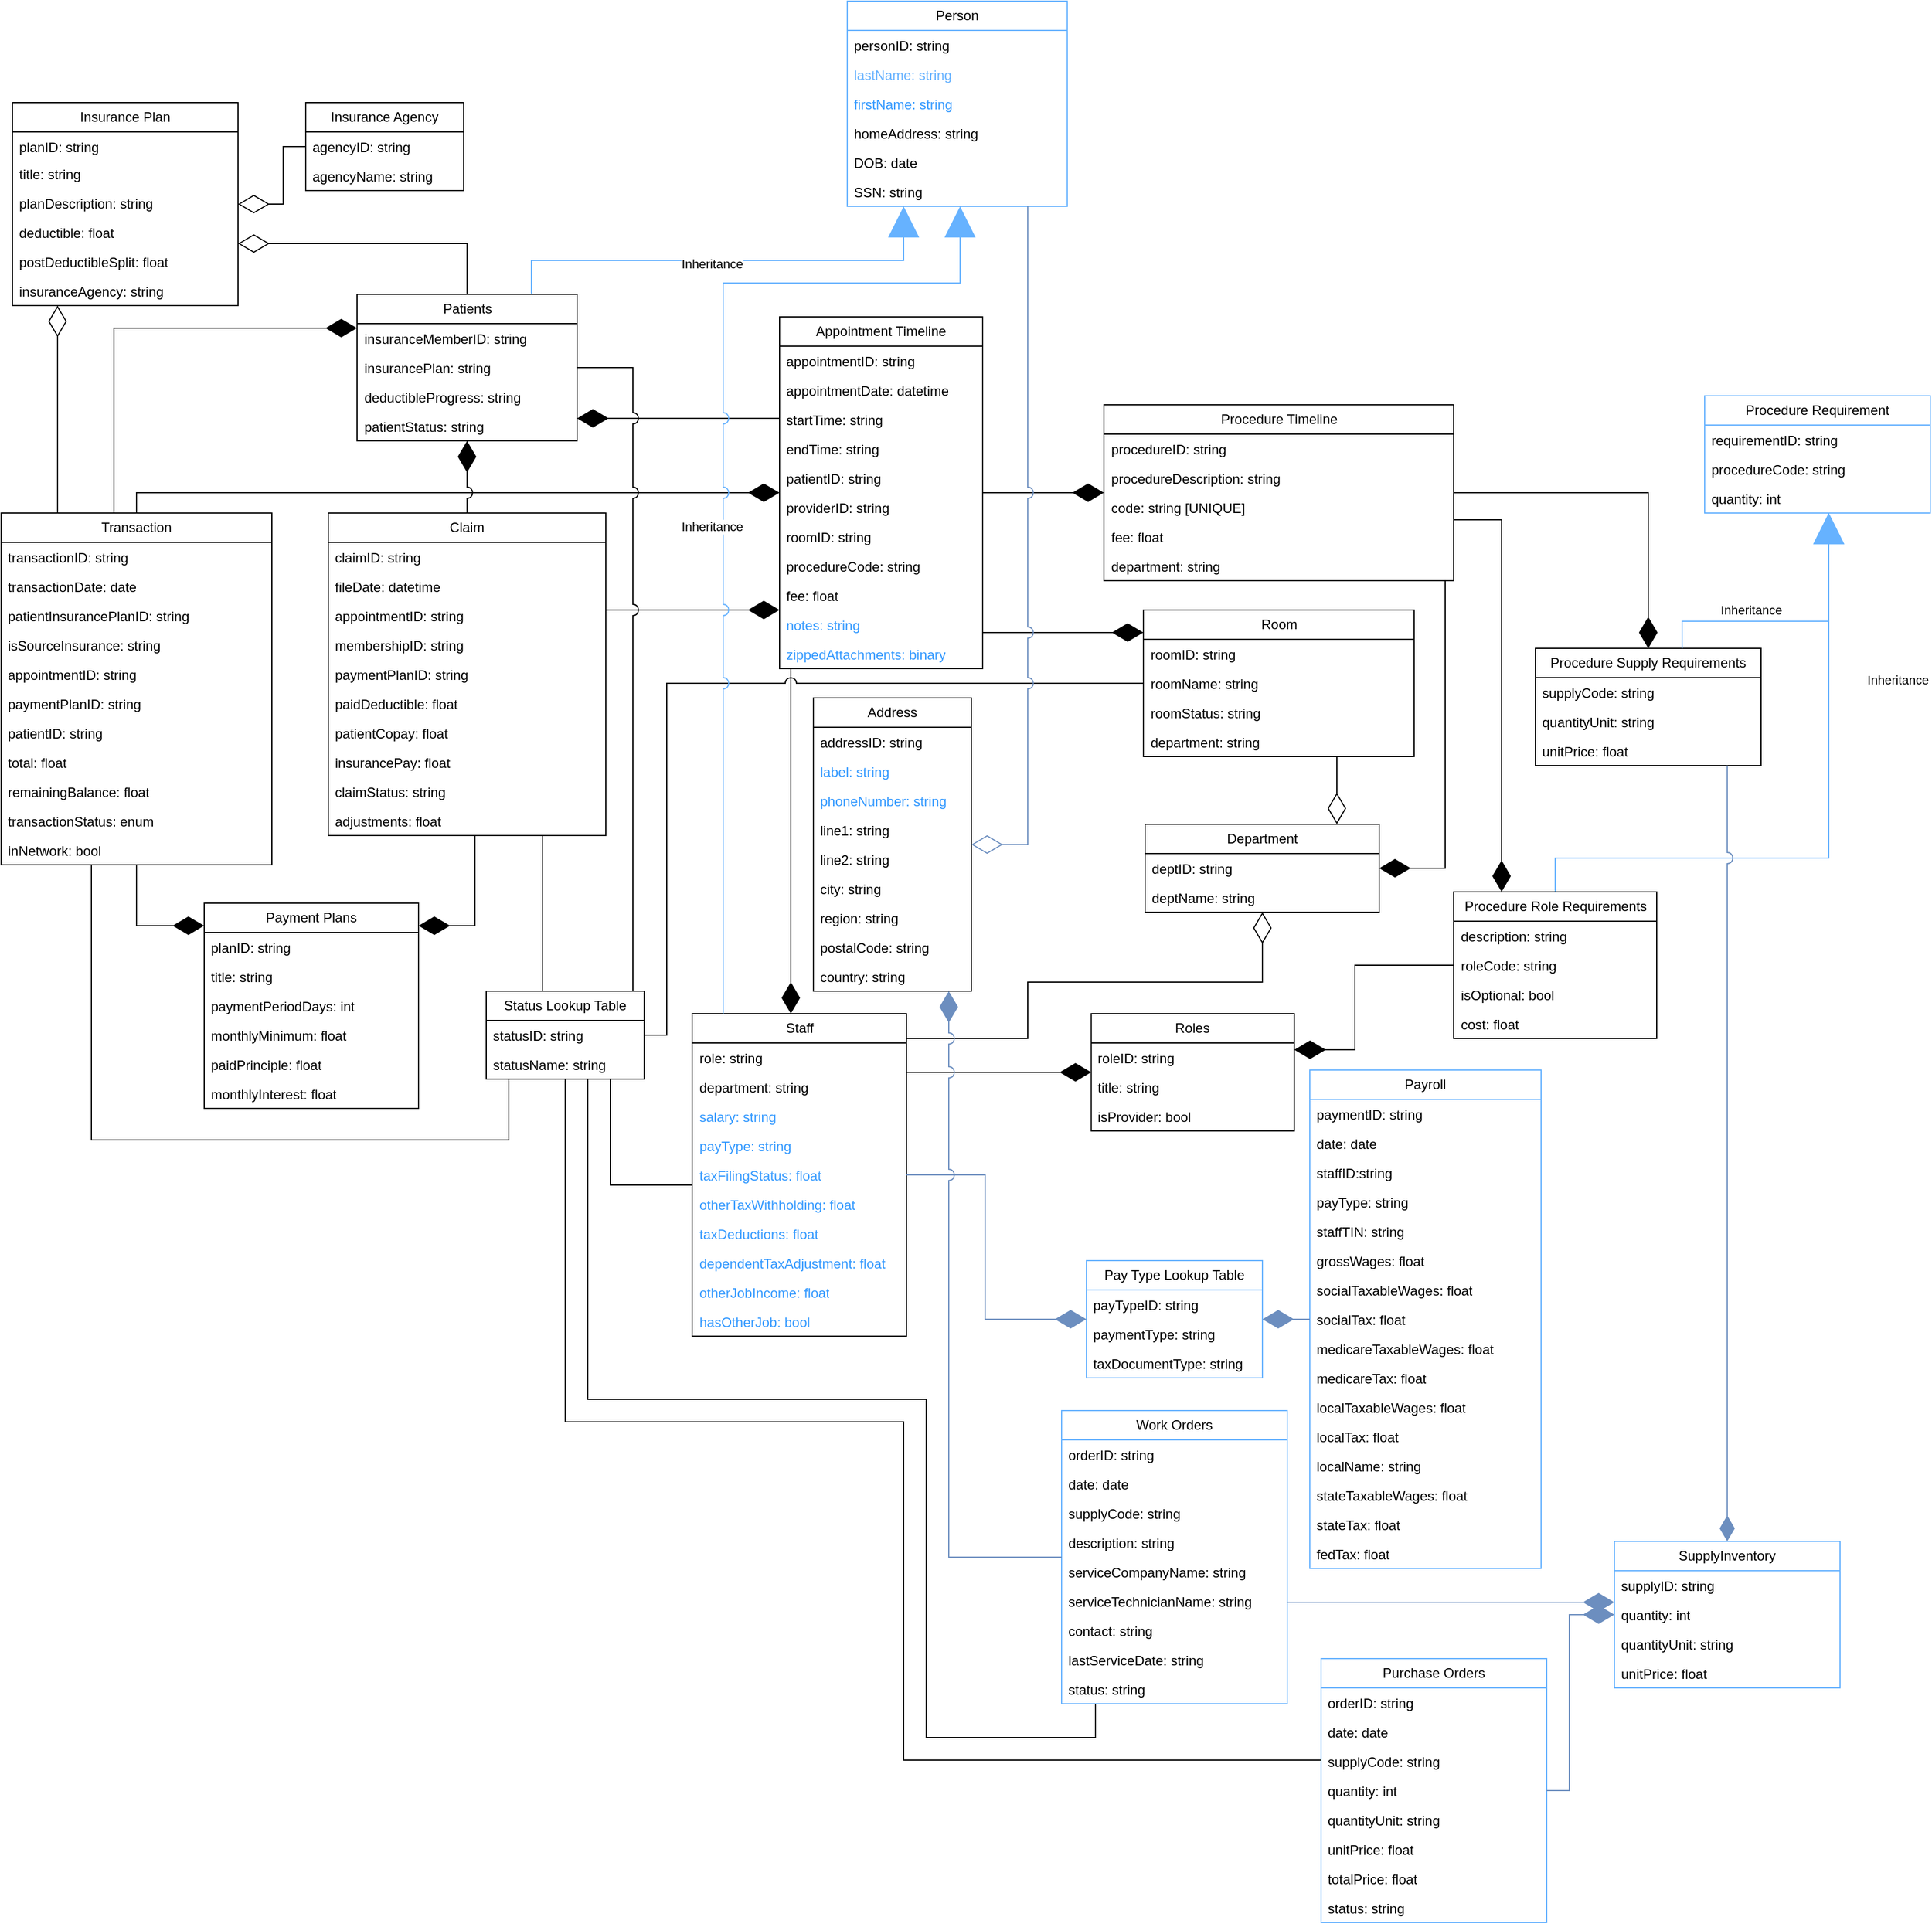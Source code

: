 <mxfile version="21.6.9" type="device">
  <diagram id="C5RBs43oDa-KdzZeNtuy" name="Page-1">
    <mxGraphModel dx="1521" dy="881" grid="1" gridSize="10" guides="1" tooltips="1" connect="1" arrows="1" fold="1" page="1" pageScale="1" pageWidth="827" pageHeight="1169" math="0" shadow="0">
      <root>
        <mxCell id="WIyWlLk6GJQsqaUBKTNV-0" />
        <mxCell id="WIyWlLk6GJQsqaUBKTNV-1" parent="WIyWlLk6GJQsqaUBKTNV-0" />
        <mxCell id="6s5vhWPi2oBte4bEisQO-0" value="Patients" style="swimlane;fontStyle=0;childLayout=stackLayout;horizontal=1;startSize=26;fillColor=none;horizontalStack=0;resizeParent=1;resizeParentMax=0;resizeLast=0;collapsible=1;marginBottom=0;whiteSpace=wrap;html=1;comic=0;jiggle=6;backgroundOutline=0;" parent="WIyWlLk6GJQsqaUBKTNV-1" vertex="1">
          <mxGeometry x="-284.5" y="1050" width="195" height="130" as="geometry" />
        </mxCell>
        <mxCell id="6s5vhWPi2oBte4bEisQO-121" value="insuranceMemberID: string" style="text;strokeColor=none;fillColor=none;align=left;verticalAlign=top;spacingLeft=4;spacingRight=4;overflow=hidden;rotatable=0;points=[[0,0.5],[1,0.5]];portConstraint=eastwest;whiteSpace=wrap;html=1;comic=0;jiggle=6;backgroundOutline=0;" parent="6s5vhWPi2oBte4bEisQO-0" vertex="1">
          <mxGeometry y="26" width="195" height="26" as="geometry" />
        </mxCell>
        <mxCell id="ZfSKOzxZ88lNqSnVztVK-0" value="insurancePlan: string" style="text;strokeColor=none;fillColor=none;align=left;verticalAlign=top;spacingLeft=4;spacingRight=4;overflow=hidden;rotatable=0;points=[[0,0.5],[1,0.5]];portConstraint=eastwest;whiteSpace=wrap;html=1;comic=0;jiggle=6;backgroundOutline=0;" parent="6s5vhWPi2oBte4bEisQO-0" vertex="1">
          <mxGeometry y="52" width="195" height="26" as="geometry" />
        </mxCell>
        <mxCell id="6s5vhWPi2oBte4bEisQO-18" value="deductibleProgress: string" style="text;strokeColor=none;fillColor=none;align=left;verticalAlign=top;spacingLeft=4;spacingRight=4;overflow=hidden;rotatable=0;points=[[0,0.5],[1,0.5]];portConstraint=eastwest;whiteSpace=wrap;html=1;comic=0;jiggle=6;backgroundOutline=0;" parent="6s5vhWPi2oBte4bEisQO-0" vertex="1">
          <mxGeometry y="78" width="195" height="26" as="geometry" />
        </mxCell>
        <mxCell id="6s5vhWPi2oBte4bEisQO-139" value="patientStatus: string " style="text;strokeColor=none;fillColor=none;align=left;verticalAlign=top;spacingLeft=4;spacingRight=4;overflow=hidden;rotatable=0;points=[[0,0.5],[1,0.5]];portConstraint=eastwest;whiteSpace=wrap;html=1;comic=0;jiggle=6;backgroundOutline=0;" parent="6s5vhWPi2oBte4bEisQO-0" vertex="1">
          <mxGeometry y="104" width="195" height="26" as="geometry" />
        </mxCell>
        <mxCell id="6s5vhWPi2oBte4bEisQO-4" value="Address" style="swimlane;fontStyle=0;childLayout=stackLayout;horizontal=1;startSize=26;fillColor=none;horizontalStack=0;resizeParent=1;resizeParentMax=0;resizeLast=0;collapsible=1;marginBottom=0;whiteSpace=wrap;html=1;strokeColor=#000000;comic=0;jiggle=6;backgroundOutline=0;" parent="WIyWlLk6GJQsqaUBKTNV-1" vertex="1">
          <mxGeometry x="120" y="1408" width="140" height="260" as="geometry" />
        </mxCell>
        <mxCell id="6s5vhWPi2oBte4bEisQO-5" value="addressID: string " style="text;strokeColor=none;fillColor=none;align=left;verticalAlign=top;spacingLeft=4;spacingRight=4;overflow=hidden;rotatable=0;points=[[0,0.5],[1,0.5]];portConstraint=eastwest;whiteSpace=wrap;html=1;comic=0;jiggle=6;backgroundOutline=0;" parent="6s5vhWPi2oBte4bEisQO-4" vertex="1">
          <mxGeometry y="26" width="140" height="26" as="geometry" />
        </mxCell>
        <mxCell id="XNJbn17Z0ETbCCURGHxT-27" value="&lt;font color=&quot;#3399ff&quot;&gt;label: string&lt;/font&gt;" style="text;strokeColor=none;fillColor=none;align=left;verticalAlign=top;spacingLeft=4;spacingRight=4;overflow=hidden;rotatable=0;points=[[0,0.5],[1,0.5]];portConstraint=eastwest;whiteSpace=wrap;html=1;comic=0;jiggle=6;backgroundOutline=0;" parent="6s5vhWPi2oBte4bEisQO-4" vertex="1">
          <mxGeometry y="52" width="140" height="26" as="geometry" />
        </mxCell>
        <mxCell id="_RMVuCj_aNO2bqz8egUr-25" value="&lt;font color=&quot;#3399ff&quot;&gt;phoneNumber: string&lt;/font&gt;" style="text;strokeColor=none;fillColor=none;align=left;verticalAlign=top;spacingLeft=4;spacingRight=4;overflow=hidden;rotatable=0;points=[[0,0.5],[1,0.5]];portConstraint=eastwest;whiteSpace=wrap;html=1;comic=0;jiggle=6;backgroundOutline=0;" parent="6s5vhWPi2oBte4bEisQO-4" vertex="1">
          <mxGeometry y="78" width="140" height="26" as="geometry" />
        </mxCell>
        <mxCell id="6s5vhWPi2oBte4bEisQO-6" value="line1: string" style="text;strokeColor=none;fillColor=none;align=left;verticalAlign=top;spacingLeft=4;spacingRight=4;overflow=hidden;rotatable=0;points=[[0,0.5],[1,0.5]];portConstraint=eastwest;whiteSpace=wrap;html=1;comic=0;jiggle=6;backgroundOutline=0;" parent="6s5vhWPi2oBte4bEisQO-4" vertex="1">
          <mxGeometry y="104" width="140" height="26" as="geometry" />
        </mxCell>
        <mxCell id="6s5vhWPi2oBte4bEisQO-7" value="line2: string" style="text;strokeColor=none;fillColor=none;align=left;verticalAlign=top;spacingLeft=4;spacingRight=4;overflow=hidden;rotatable=0;points=[[0,0.5],[1,0.5]];portConstraint=eastwest;whiteSpace=wrap;html=1;comic=0;jiggle=6;backgroundOutline=0;" parent="6s5vhWPi2oBte4bEisQO-4" vertex="1">
          <mxGeometry y="130" width="140" height="26" as="geometry" />
        </mxCell>
        <mxCell id="6s5vhWPi2oBte4bEisQO-8" value="city: string" style="text;strokeColor=none;fillColor=none;align=left;verticalAlign=top;spacingLeft=4;spacingRight=4;overflow=hidden;rotatable=0;points=[[0,0.5],[1,0.5]];portConstraint=eastwest;whiteSpace=wrap;html=1;comic=0;jiggle=6;backgroundOutline=0;" parent="6s5vhWPi2oBte4bEisQO-4" vertex="1">
          <mxGeometry y="156" width="140" height="26" as="geometry" />
        </mxCell>
        <mxCell id="6s5vhWPi2oBte4bEisQO-9" value="region: string" style="text;strokeColor=none;fillColor=none;align=left;verticalAlign=top;spacingLeft=4;spacingRight=4;overflow=hidden;rotatable=0;points=[[0,0.5],[1,0.5]];portConstraint=eastwest;whiteSpace=wrap;html=1;comic=0;jiggle=6;backgroundOutline=0;" parent="6s5vhWPi2oBte4bEisQO-4" vertex="1">
          <mxGeometry y="182" width="140" height="26" as="geometry" />
        </mxCell>
        <mxCell id="6s5vhWPi2oBte4bEisQO-10" value="postalCode: string" style="text;strokeColor=none;fillColor=none;align=left;verticalAlign=top;spacingLeft=4;spacingRight=4;overflow=hidden;rotatable=0;points=[[0,0.5],[1,0.5]];portConstraint=eastwest;whiteSpace=wrap;html=1;comic=0;jiggle=6;backgroundOutline=0;" parent="6s5vhWPi2oBte4bEisQO-4" vertex="1">
          <mxGeometry y="208" width="140" height="26" as="geometry" />
        </mxCell>
        <mxCell id="6s5vhWPi2oBte4bEisQO-11" value="country: string" style="text;strokeColor=none;fillColor=none;align=left;verticalAlign=top;spacingLeft=4;spacingRight=4;overflow=hidden;rotatable=0;points=[[0,0.5],[1,0.5]];portConstraint=eastwest;whiteSpace=wrap;html=1;comic=0;jiggle=6;backgroundOutline=0;" parent="6s5vhWPi2oBte4bEisQO-4" vertex="1">
          <mxGeometry y="234" width="140" height="26" as="geometry" />
        </mxCell>
        <mxCell id="6s5vhWPi2oBte4bEisQO-31" value="Procedure Supply Requirements" style="swimlane;fontStyle=0;childLayout=stackLayout;horizontal=1;startSize=26;fillColor=none;horizontalStack=0;resizeParent=1;resizeParentMax=0;resizeLast=0;collapsible=1;marginBottom=0;whiteSpace=wrap;html=1;comic=0;jiggle=6;backgroundOutline=0;" parent="WIyWlLk6GJQsqaUBKTNV-1" vertex="1">
          <mxGeometry x="760" y="1364" width="200" height="104" as="geometry" />
        </mxCell>
        <mxCell id="a_AbMnidcUv3Xf0sOISM-1" value="supplyCode: string" style="text;strokeColor=none;fillColor=none;align=left;verticalAlign=top;spacingLeft=4;spacingRight=4;overflow=hidden;rotatable=0;points=[[0,0.5],[1,0.5]];portConstraint=eastwest;whiteSpace=wrap;html=1;comic=0;jiggle=6;backgroundOutline=0;" parent="6s5vhWPi2oBte4bEisQO-31" vertex="1">
          <mxGeometry y="26" width="200" height="26" as="geometry" />
        </mxCell>
        <mxCell id="6s5vhWPi2oBte4bEisQO-37" value="quantityUnit: string" style="text;strokeColor=none;fillColor=none;align=left;verticalAlign=top;spacingLeft=4;spacingRight=4;overflow=hidden;rotatable=0;points=[[0,0.5],[1,0.5]];portConstraint=eastwest;whiteSpace=wrap;html=1;comic=0;jiggle=6;backgroundOutline=0;" parent="6s5vhWPi2oBte4bEisQO-31" vertex="1">
          <mxGeometry y="52" width="200" height="26" as="geometry" />
        </mxCell>
        <mxCell id="6s5vhWPi2oBte4bEisQO-38" value="unitPrice: float" style="text;strokeColor=none;fillColor=none;align=left;verticalAlign=top;spacingLeft=4;spacingRight=4;overflow=hidden;rotatable=0;points=[[0,0.5],[1,0.5]];portConstraint=eastwest;whiteSpace=wrap;html=1;comic=0;jiggle=6;backgroundOutline=0;" parent="6s5vhWPi2oBte4bEisQO-31" vertex="1">
          <mxGeometry y="78" width="200" height="26" as="geometry" />
        </mxCell>
        <mxCell id="_RMVuCj_aNO2bqz8egUr-63" style="edgeStyle=orthogonalEdgeStyle;rounded=0;orthogonalLoop=1;jettySize=auto;html=1;endArrow=block;endFill=1;fillColor=#dae8fc;strokeColor=#66B2FF;jumpStyle=arc;comic=0;jiggle=6;backgroundOutline=0;endSize=25;startSize=25;jumpSize=10;" parent="WIyWlLk6GJQsqaUBKTNV-1" source="6s5vhWPi2oBte4bEisQO-40" target="_RMVuCj_aNO2bqz8egUr-52" edge="1">
          <mxGeometry relative="1" as="geometry">
            <Array as="points">
              <mxPoint x="778" y="1550" />
              <mxPoint x="1020" y="1550" />
            </Array>
          </mxGeometry>
        </mxCell>
        <mxCell id="_RMVuCj_aNO2bqz8egUr-64" value="Inheritance" style="edgeLabel;html=1;align=center;verticalAlign=middle;resizable=0;points=[];comic=0;jiggle=6;backgroundOutline=0;" parent="_RMVuCj_aNO2bqz8egUr-63" vertex="1" connectable="0">
          <mxGeometry x="-0.028" relative="1" as="geometry">
            <mxPoint x="61" y="-150" as="offset" />
          </mxGeometry>
        </mxCell>
        <mxCell id="6s5vhWPi2oBte4bEisQO-40" value="Procedure Role Requirements" style="swimlane;fontStyle=0;childLayout=stackLayout;horizontal=1;startSize=26;fillColor=none;horizontalStack=0;resizeParent=1;resizeParentMax=0;resizeLast=0;collapsible=1;marginBottom=0;whiteSpace=wrap;html=1;comic=0;jiggle=6;backgroundOutline=0;strokeColor=#000000;" parent="WIyWlLk6GJQsqaUBKTNV-1" vertex="1">
          <mxGeometry x="687.5" y="1580" width="180" height="130" as="geometry" />
        </mxCell>
        <mxCell id="_RMVuCj_aNO2bqz8egUr-55" value="description: string" style="text;strokeColor=none;fillColor=none;align=left;verticalAlign=top;spacingLeft=4;spacingRight=4;overflow=hidden;rotatable=0;points=[[0,0.5],[1,0.5]];portConstraint=eastwest;whiteSpace=wrap;html=1;comic=0;jiggle=6;backgroundOutline=0;" parent="6s5vhWPi2oBte4bEisQO-40" vertex="1">
          <mxGeometry y="26" width="180" height="26" as="geometry" />
        </mxCell>
        <mxCell id="a_AbMnidcUv3Xf0sOISM-0" value="roleCode: string" style="text;strokeColor=none;fillColor=none;align=left;verticalAlign=top;spacingLeft=4;spacingRight=4;overflow=hidden;rotatable=0;points=[[0,0.5],[1,0.5]];portConstraint=eastwest;whiteSpace=wrap;html=1;comic=0;jiggle=6;backgroundOutline=0;" parent="6s5vhWPi2oBte4bEisQO-40" vertex="1">
          <mxGeometry y="52" width="180" height="26" as="geometry" />
        </mxCell>
        <mxCell id="6s5vhWPi2oBte4bEisQO-52" value="isOptional: bool" style="text;strokeColor=none;fillColor=none;align=left;verticalAlign=top;spacingLeft=4;spacingRight=4;overflow=hidden;rotatable=0;points=[[0,0.5],[1,0.5]];portConstraint=eastwest;whiteSpace=wrap;html=1;comic=0;jiggle=6;backgroundOutline=0;" parent="6s5vhWPi2oBte4bEisQO-40" vertex="1">
          <mxGeometry y="78" width="180" height="26" as="geometry" />
        </mxCell>
        <mxCell id="6s5vhWPi2oBte4bEisQO-47" value="cost: float" style="text;strokeColor=none;fillColor=none;align=left;verticalAlign=top;spacingLeft=4;spacingRight=4;overflow=hidden;rotatable=0;points=[[0,0.5],[1,0.5]];portConstraint=eastwest;whiteSpace=wrap;html=1;comic=0;jiggle=6;backgroundOutline=0;" parent="6s5vhWPi2oBte4bEisQO-40" vertex="1">
          <mxGeometry y="104" width="180" height="26" as="geometry" />
        </mxCell>
        <mxCell id="6s5vhWPi2oBte4bEisQO-54" value="Roles" style="swimlane;fontStyle=0;childLayout=stackLayout;horizontal=1;startSize=26;fillColor=none;horizontalStack=0;resizeParent=1;resizeParentMax=0;resizeLast=0;collapsible=1;marginBottom=0;whiteSpace=wrap;html=1;comic=0;jiggle=6;backgroundOutline=0;strokeColor=#000000;" parent="WIyWlLk6GJQsqaUBKTNV-1" vertex="1">
          <mxGeometry x="366.25" y="1688" width="180" height="104" as="geometry" />
        </mxCell>
        <mxCell id="6s5vhWPi2oBte4bEisQO-55" value="roleID: string " style="text;strokeColor=none;fillColor=none;align=left;verticalAlign=top;spacingLeft=4;spacingRight=4;overflow=hidden;rotatable=0;points=[[0,0.5],[1,0.5]];portConstraint=eastwest;whiteSpace=wrap;html=1;comic=0;jiggle=6;backgroundOutline=0;" parent="6s5vhWPi2oBte4bEisQO-54" vertex="1">
          <mxGeometry y="26" width="180" height="26" as="geometry" />
        </mxCell>
        <mxCell id="6s5vhWPi2oBte4bEisQO-56" value="title: string" style="text;strokeColor=none;fillColor=none;align=left;verticalAlign=top;spacingLeft=4;spacingRight=4;overflow=hidden;rotatable=0;points=[[0,0.5],[1,0.5]];portConstraint=eastwest;whiteSpace=wrap;html=1;comic=0;jiggle=6;backgroundOutline=0;" parent="6s5vhWPi2oBte4bEisQO-54" vertex="1">
          <mxGeometry y="52" width="180" height="26" as="geometry" />
        </mxCell>
        <mxCell id="6s5vhWPi2oBte4bEisQO-57" value="isProvider: bool" style="text;strokeColor=none;fillColor=none;align=left;verticalAlign=top;spacingLeft=4;spacingRight=4;overflow=hidden;rotatable=0;points=[[0,0.5],[1,0.5]];portConstraint=eastwest;whiteSpace=wrap;html=1;comic=0;jiggle=6;backgroundOutline=0;" parent="6s5vhWPi2oBte4bEisQO-54" vertex="1">
          <mxGeometry y="78" width="180" height="26" as="geometry" />
        </mxCell>
        <mxCell id="6s5vhWPi2oBte4bEisQO-65" value="Appointment Timeline" style="swimlane;fontStyle=0;childLayout=stackLayout;horizontal=1;startSize=26;fillColor=none;horizontalStack=0;resizeParent=1;resizeParentMax=0;resizeLast=0;collapsible=1;marginBottom=0;whiteSpace=wrap;html=1;comic=0;jiggle=6;backgroundOutline=0;" parent="WIyWlLk6GJQsqaUBKTNV-1" vertex="1">
          <mxGeometry x="90" y="1070" width="180" height="312" as="geometry" />
        </mxCell>
        <mxCell id="6s5vhWPi2oBte4bEisQO-69" value="appointmentID: string " style="text;strokeColor=none;fillColor=none;align=left;verticalAlign=top;spacingLeft=4;spacingRight=4;overflow=hidden;rotatable=0;points=[[0,0.5],[1,0.5]];portConstraint=eastwest;whiteSpace=wrap;html=1;comic=0;jiggle=6;backgroundOutline=0;" parent="6s5vhWPi2oBte4bEisQO-65" vertex="1">
          <mxGeometry y="26" width="180" height="26" as="geometry" />
        </mxCell>
        <mxCell id="6s5vhWPi2oBte4bEisQO-66" value="appointmentDate: datetime" style="text;strokeColor=none;fillColor=none;align=left;verticalAlign=top;spacingLeft=4;spacingRight=4;overflow=hidden;rotatable=0;points=[[0,0.5],[1,0.5]];portConstraint=eastwest;whiteSpace=wrap;html=1;comic=0;jiggle=6;backgroundOutline=0;" parent="6s5vhWPi2oBte4bEisQO-65" vertex="1">
          <mxGeometry y="52" width="180" height="26" as="geometry" />
        </mxCell>
        <mxCell id="6s5vhWPi2oBte4bEisQO-67" value="startTime: string" style="text;strokeColor=none;fillColor=none;align=left;verticalAlign=top;spacingLeft=4;spacingRight=4;overflow=hidden;rotatable=0;points=[[0,0.5],[1,0.5]];portConstraint=eastwest;whiteSpace=wrap;html=1;comic=0;jiggle=6;backgroundOutline=0;" parent="6s5vhWPi2oBte4bEisQO-65" vertex="1">
          <mxGeometry y="78" width="180" height="26" as="geometry" />
        </mxCell>
        <mxCell id="6s5vhWPi2oBte4bEisQO-68" value="endTime: string" style="text;strokeColor=none;fillColor=none;align=left;verticalAlign=top;spacingLeft=4;spacingRight=4;overflow=hidden;rotatable=0;points=[[0,0.5],[1,0.5]];portConstraint=eastwest;whiteSpace=wrap;html=1;comic=0;jiggle=6;backgroundOutline=0;" parent="6s5vhWPi2oBte4bEisQO-65" vertex="1">
          <mxGeometry y="104" width="180" height="26" as="geometry" />
        </mxCell>
        <mxCell id="6s5vhWPi2oBte4bEisQO-71" value="patientID: string " style="text;strokeColor=none;fillColor=none;align=left;verticalAlign=top;spacingLeft=4;spacingRight=4;overflow=hidden;rotatable=0;points=[[0,0.5],[1,0.5]];portConstraint=eastwest;whiteSpace=wrap;html=1;comic=0;jiggle=6;backgroundOutline=0;" parent="6s5vhWPi2oBte4bEisQO-65" vertex="1">
          <mxGeometry y="130" width="180" height="26" as="geometry" />
        </mxCell>
        <mxCell id="6s5vhWPi2oBte4bEisQO-72" value="providerID: string " style="text;strokeColor=none;fillColor=none;align=left;verticalAlign=top;spacingLeft=4;spacingRight=4;overflow=hidden;rotatable=0;points=[[0,0.5],[1,0.5]];portConstraint=eastwest;whiteSpace=wrap;html=1;comic=0;jiggle=6;backgroundOutline=0;" parent="6s5vhWPi2oBte4bEisQO-65" vertex="1">
          <mxGeometry y="156" width="180" height="26" as="geometry" />
        </mxCell>
        <mxCell id="6s5vhWPi2oBte4bEisQO-74" value="roomID: string " style="text;strokeColor=none;fillColor=none;align=left;verticalAlign=top;spacingLeft=4;spacingRight=4;overflow=hidden;rotatable=0;points=[[0,0.5],[1,0.5]];portConstraint=eastwest;whiteSpace=wrap;html=1;comic=0;jiggle=6;backgroundOutline=0;" parent="6s5vhWPi2oBte4bEisQO-65" vertex="1">
          <mxGeometry y="182" width="180" height="26" as="geometry" />
        </mxCell>
        <mxCell id="6s5vhWPi2oBte4bEisQO-73" value="procedureCode: string" style="text;strokeColor=none;fillColor=none;align=left;verticalAlign=top;spacingLeft=4;spacingRight=4;overflow=hidden;rotatable=0;points=[[0,0.5],[1,0.5]];portConstraint=eastwest;whiteSpace=wrap;html=1;comic=0;jiggle=6;backgroundOutline=0;" parent="6s5vhWPi2oBte4bEisQO-65" vertex="1">
          <mxGeometry y="208" width="180" height="26" as="geometry" />
        </mxCell>
        <mxCell id="6s5vhWPi2oBte4bEisQO-75" value="fee: float" style="text;strokeColor=none;fillColor=none;align=left;verticalAlign=top;spacingLeft=4;spacingRight=4;overflow=hidden;rotatable=0;points=[[0,0.5],[1,0.5]];portConstraint=eastwest;whiteSpace=wrap;html=1;comic=0;jiggle=6;backgroundOutline=0;" parent="6s5vhWPi2oBte4bEisQO-65" vertex="1">
          <mxGeometry y="234" width="180" height="26" as="geometry" />
        </mxCell>
        <mxCell id="_RMVuCj_aNO2bqz8egUr-27" value="&lt;font color=&quot;#3399ff&quot;&gt;notes: string&lt;/font&gt;" style="text;strokeColor=none;fillColor=none;align=left;verticalAlign=top;spacingLeft=4;spacingRight=4;overflow=hidden;rotatable=0;points=[[0,0.5],[1,0.5]];portConstraint=eastwest;whiteSpace=wrap;html=1;comic=0;jiggle=6;backgroundOutline=0;" parent="6s5vhWPi2oBte4bEisQO-65" vertex="1">
          <mxGeometry y="260" width="180" height="26" as="geometry" />
        </mxCell>
        <mxCell id="_RMVuCj_aNO2bqz8egUr-28" value="&lt;font color=&quot;#3399ff&quot;&gt;zippedAttachments: binary&lt;/font&gt;" style="text;strokeColor=none;fillColor=none;align=left;verticalAlign=top;spacingLeft=4;spacingRight=4;overflow=hidden;rotatable=0;points=[[0,0.5],[1,0.5]];portConstraint=eastwest;whiteSpace=wrap;html=1;comic=0;jiggle=6;backgroundOutline=0;" parent="6s5vhWPi2oBte4bEisQO-65" vertex="1">
          <mxGeometry y="286" width="180" height="26" as="geometry" />
        </mxCell>
        <mxCell id="6s5vhWPi2oBte4bEisQO-76" style="rounded=0;orthogonalLoop=1;jettySize=auto;html=1;edgeStyle=orthogonalEdgeStyle;jumpStyle=arc;comic=0;jiggle=6;backgroundOutline=0;endSize=25;startSize=25;jumpSize=10;endArrow=diamondThin;endFill=1;startArrow=none;startFill=0;" parent="WIyWlLk6GJQsqaUBKTNV-1" source="6s5vhWPi2oBte4bEisQO-65" target="6s5vhWPi2oBte4bEisQO-0" edge="1">
          <mxGeometry relative="1" as="geometry">
            <mxPoint x="216" y="1580.0" as="targetPoint" />
            <Array as="points">
              <mxPoint x="10" y="1160" />
              <mxPoint x="10" y="1160" />
            </Array>
          </mxGeometry>
        </mxCell>
        <mxCell id="6s5vhWPi2oBte4bEisQO-77" value="Staff" style="swimlane;fontStyle=0;childLayout=stackLayout;horizontal=1;startSize=26;fillColor=none;horizontalStack=0;resizeParent=1;resizeParentMax=0;resizeLast=0;collapsible=1;marginBottom=0;whiteSpace=wrap;html=1;comic=0;jiggle=6;backgroundOutline=0;" parent="WIyWlLk6GJQsqaUBKTNV-1" vertex="1">
          <mxGeometry x="12.5" y="1688" width="190" height="286" as="geometry" />
        </mxCell>
        <mxCell id="6s5vhWPi2oBte4bEisQO-79" value="role: string " style="text;strokeColor=none;fillColor=none;align=left;verticalAlign=top;spacingLeft=4;spacingRight=4;overflow=hidden;rotatable=0;points=[[0,0.5],[1,0.5]];portConstraint=eastwest;whiteSpace=wrap;html=1;comic=0;jiggle=6;backgroundOutline=0;" parent="6s5vhWPi2oBte4bEisQO-77" vertex="1">
          <mxGeometry y="26" width="190" height="26" as="geometry" />
        </mxCell>
        <mxCell id="6s5vhWPi2oBte4bEisQO-81" value="department: string " style="text;strokeColor=none;fillColor=none;align=left;verticalAlign=top;spacingLeft=4;spacingRight=4;overflow=hidden;rotatable=0;points=[[0,0.5],[1,0.5]];portConstraint=eastwest;whiteSpace=wrap;html=1;comic=0;jiggle=6;backgroundOutline=0;" parent="6s5vhWPi2oBte4bEisQO-77" vertex="1">
          <mxGeometry y="52" width="190" height="26" as="geometry" />
        </mxCell>
        <mxCell id="XNJbn17Z0ETbCCURGHxT-20" value="&lt;font color=&quot;#3399ff&quot;&gt;salary: string&lt;/font&gt;" style="text;strokeColor=none;fillColor=none;align=left;verticalAlign=top;spacingLeft=4;spacingRight=4;overflow=hidden;rotatable=0;points=[[0,0.5],[1,0.5]];portConstraint=eastwest;whiteSpace=wrap;html=1;comic=0;jiggle=6;backgroundOutline=0;" parent="6s5vhWPi2oBte4bEisQO-77" vertex="1">
          <mxGeometry y="78" width="190" height="26" as="geometry" />
        </mxCell>
        <mxCell id="XNJbn17Z0ETbCCURGHxT-19" value="&lt;font color=&quot;#3399ff&quot;&gt;payType: string&lt;/font&gt;" style="text;strokeColor=none;fillColor=none;align=left;verticalAlign=top;spacingLeft=4;spacingRight=4;overflow=hidden;rotatable=0;points=[[0,0.5],[1,0.5]];portConstraint=eastwest;whiteSpace=wrap;html=1;comic=0;jiggle=6;backgroundOutline=0;" parent="6s5vhWPi2oBte4bEisQO-77" vertex="1">
          <mxGeometry y="104" width="190" height="26" as="geometry" />
        </mxCell>
        <mxCell id="OsplQfHJkV01C1cwUfgm-0" value="&lt;font color=&quot;#3399ff&quot;&gt;taxFilingStatus: float&lt;/font&gt;" style="text;strokeColor=none;fillColor=none;align=left;verticalAlign=top;spacingLeft=4;spacingRight=4;overflow=hidden;rotatable=0;points=[[0,0.5],[1,0.5]];portConstraint=eastwest;whiteSpace=wrap;html=1;" parent="6s5vhWPi2oBte4bEisQO-77" vertex="1">
          <mxGeometry y="130" width="190" height="26" as="geometry" />
        </mxCell>
        <mxCell id="OsplQfHJkV01C1cwUfgm-5" value="&lt;font color=&quot;#3399ff&quot;&gt;otherTaxWithholding: float&lt;/font&gt;" style="text;strokeColor=none;fillColor=none;align=left;verticalAlign=top;spacingLeft=4;spacingRight=4;overflow=hidden;rotatable=0;points=[[0,0.5],[1,0.5]];portConstraint=eastwest;whiteSpace=wrap;html=1;" parent="6s5vhWPi2oBte4bEisQO-77" vertex="1">
          <mxGeometry y="156" width="190" height="26" as="geometry" />
        </mxCell>
        <mxCell id="OsplQfHJkV01C1cwUfgm-4" value="&lt;font color=&quot;#3399ff&quot;&gt;taxDeductions: float&lt;/font&gt;" style="text;strokeColor=none;fillColor=none;align=left;verticalAlign=top;spacingLeft=4;spacingRight=4;overflow=hidden;rotatable=0;points=[[0,0.5],[1,0.5]];portConstraint=eastwest;whiteSpace=wrap;html=1;" parent="6s5vhWPi2oBte4bEisQO-77" vertex="1">
          <mxGeometry y="182" width="190" height="26" as="geometry" />
        </mxCell>
        <mxCell id="OsplQfHJkV01C1cwUfgm-3" value="&lt;font color=&quot;#3399ff&quot;&gt;dependentTaxAdjustment: float&lt;/font&gt;" style="text;strokeColor=none;fillColor=none;align=left;verticalAlign=top;spacingLeft=4;spacingRight=4;overflow=hidden;rotatable=0;points=[[0,0.5],[1,0.5]];portConstraint=eastwest;whiteSpace=wrap;html=1;" parent="6s5vhWPi2oBte4bEisQO-77" vertex="1">
          <mxGeometry y="208" width="190" height="26" as="geometry" />
        </mxCell>
        <mxCell id="OsplQfHJkV01C1cwUfgm-2" value="&lt;font color=&quot;#3399ff&quot;&gt;otherJobIncome: float&lt;/font&gt;" style="text;strokeColor=none;fillColor=none;align=left;verticalAlign=top;spacingLeft=4;spacingRight=4;overflow=hidden;rotatable=0;points=[[0,0.5],[1,0.5]];portConstraint=eastwest;whiteSpace=wrap;html=1;" parent="6s5vhWPi2oBte4bEisQO-77" vertex="1">
          <mxGeometry y="234" width="190" height="26" as="geometry" />
        </mxCell>
        <mxCell id="OsplQfHJkV01C1cwUfgm-1" value="&lt;font color=&quot;#3399ff&quot;&gt;hasOtherJob: bool&lt;/font&gt;" style="text;strokeColor=none;fillColor=none;align=left;verticalAlign=top;spacingLeft=4;spacingRight=4;overflow=hidden;rotatable=0;points=[[0,0.5],[1,0.5]];portConstraint=eastwest;whiteSpace=wrap;html=1;" parent="6s5vhWPi2oBte4bEisQO-77" vertex="1">
          <mxGeometry y="260" width="190" height="26" as="geometry" />
        </mxCell>
        <mxCell id="6s5vhWPi2oBte4bEisQO-82" value="Department" style="swimlane;fontStyle=0;childLayout=stackLayout;horizontal=1;startSize=26;fillColor=none;horizontalStack=0;resizeParent=1;resizeParentMax=0;resizeLast=0;collapsible=1;marginBottom=0;whiteSpace=wrap;html=1;comic=0;jiggle=6;backgroundOutline=0;" parent="WIyWlLk6GJQsqaUBKTNV-1" vertex="1">
          <mxGeometry x="414" y="1520" width="207.5" height="78" as="geometry" />
        </mxCell>
        <mxCell id="6s5vhWPi2oBte4bEisQO-83" value="deptID: string" style="text;strokeColor=none;fillColor=none;align=left;verticalAlign=top;spacingLeft=4;spacingRight=4;overflow=hidden;rotatable=0;points=[[0,0.5],[1,0.5]];portConstraint=eastwest;whiteSpace=wrap;html=1;comic=0;jiggle=6;backgroundOutline=0;" parent="6s5vhWPi2oBte4bEisQO-82" vertex="1">
          <mxGeometry y="26" width="207.5" height="26" as="geometry" />
        </mxCell>
        <mxCell id="6s5vhWPi2oBte4bEisQO-84" value="deptName: string" style="text;strokeColor=none;fillColor=none;align=left;verticalAlign=top;spacingLeft=4;spacingRight=4;overflow=hidden;rotatable=0;points=[[0,0.5],[1,0.5]];portConstraint=eastwest;whiteSpace=wrap;html=1;comic=0;jiggle=6;backgroundOutline=0;" parent="6s5vhWPi2oBte4bEisQO-82" vertex="1">
          <mxGeometry y="52" width="207.5" height="26" as="geometry" />
        </mxCell>
        <mxCell id="6s5vhWPi2oBte4bEisQO-87" style="rounded=0;orthogonalLoop=1;jettySize=auto;html=1;edgeStyle=orthogonalEdgeStyle;jumpStyle=arc;comic=0;jiggle=6;backgroundOutline=0;endSize=25;startSize=25;jumpSize=10;endArrow=diamondThin;endFill=0;" parent="WIyWlLk6GJQsqaUBKTNV-1" source="6s5vhWPi2oBte4bEisQO-77" target="6s5vhWPi2oBte4bEisQO-82" edge="1">
          <mxGeometry relative="1" as="geometry">
            <Array as="points">
              <mxPoint x="310" y="1710" />
              <mxPoint x="310" y="1660" />
              <mxPoint x="518" y="1660" />
            </Array>
          </mxGeometry>
        </mxCell>
        <mxCell id="6s5vhWPi2oBte4bEisQO-89" style="rounded=0;orthogonalLoop=1;jettySize=auto;html=1;edgeStyle=orthogonalEdgeStyle;jumpStyle=arc;comic=0;jiggle=6;backgroundOutline=0;endSize=25;startSize=25;jumpSize=10;endArrow=diamondThin;endFill=1;" parent="WIyWlLk6GJQsqaUBKTNV-1" source="6s5vhWPi2oBte4bEisQO-88" target="6s5vhWPi2oBte4bEisQO-83" edge="1">
          <mxGeometry relative="1" as="geometry">
            <Array as="points">
              <mxPoint x="680" y="1559" />
            </Array>
          </mxGeometry>
        </mxCell>
        <mxCell id="6s5vhWPi2oBte4bEisQO-90" style="rounded=0;orthogonalLoop=1;jettySize=auto;html=1;edgeStyle=orthogonalEdgeStyle;jumpStyle=arc;comic=0;jiggle=6;backgroundOutline=0;endSize=25;startSize=25;jumpSize=10;endArrow=diamondThin;endFill=1;startArrow=none;startFill=0;" parent="WIyWlLk6GJQsqaUBKTNV-1" source="6s5vhWPi2oBte4bEisQO-65" target="6s5vhWPi2oBte4bEisQO-77" edge="1">
          <mxGeometry relative="1" as="geometry">
            <Array as="points">
              <mxPoint x="100" y="1510" />
              <mxPoint x="100" y="1510" />
            </Array>
            <mxPoint x="425" y="1697" as="targetPoint" />
          </mxGeometry>
        </mxCell>
        <mxCell id="6s5vhWPi2oBte4bEisQO-91" value="Room" style="swimlane;fontStyle=0;childLayout=stackLayout;horizontal=1;startSize=26;fillColor=none;horizontalStack=0;resizeParent=1;resizeParentMax=0;resizeLast=0;collapsible=1;marginBottom=0;whiteSpace=wrap;html=1;comic=0;jiggle=6;backgroundOutline=0;" parent="WIyWlLk6GJQsqaUBKTNV-1" vertex="1">
          <mxGeometry x="412.5" y="1330" width="240" height="130" as="geometry" />
        </mxCell>
        <mxCell id="6s5vhWPi2oBte4bEisQO-92" value="roomID: string " style="text;strokeColor=none;fillColor=none;align=left;verticalAlign=top;spacingLeft=4;spacingRight=4;overflow=hidden;rotatable=0;points=[[0,0.5],[1,0.5]];portConstraint=eastwest;whiteSpace=wrap;html=1;comic=0;jiggle=6;backgroundOutline=0;" parent="6s5vhWPi2oBte4bEisQO-91" vertex="1">
          <mxGeometry y="26" width="240" height="26" as="geometry" />
        </mxCell>
        <mxCell id="6s5vhWPi2oBte4bEisQO-93" value="roomName: string" style="text;strokeColor=none;fillColor=none;align=left;verticalAlign=top;spacingLeft=4;spacingRight=4;overflow=hidden;rotatable=0;points=[[0,0.5],[1,0.5]];portConstraint=eastwest;whiteSpace=wrap;html=1;comic=0;jiggle=6;backgroundOutline=0;" parent="6s5vhWPi2oBte4bEisQO-91" vertex="1">
          <mxGeometry y="52" width="240" height="26" as="geometry" />
        </mxCell>
        <mxCell id="6s5vhWPi2oBte4bEisQO-94" value="roomStatus: string " style="text;strokeColor=none;fillColor=none;align=left;verticalAlign=top;spacingLeft=4;spacingRight=4;overflow=hidden;rotatable=0;points=[[0,0.5],[1,0.5]];portConstraint=eastwest;whiteSpace=wrap;html=1;comic=0;jiggle=6;backgroundOutline=0;" parent="6s5vhWPi2oBte4bEisQO-91" vertex="1">
          <mxGeometry y="78" width="240" height="26" as="geometry" />
        </mxCell>
        <mxCell id="6s5vhWPi2oBte4bEisQO-100" value="department: string " style="text;strokeColor=none;fillColor=none;align=left;verticalAlign=top;spacingLeft=4;spacingRight=4;overflow=hidden;rotatable=0;points=[[0,0.5],[1,0.5]];portConstraint=eastwest;whiteSpace=wrap;html=1;comic=0;jiggle=6;backgroundOutline=0;" parent="6s5vhWPi2oBte4bEisQO-91" vertex="1">
          <mxGeometry y="104" width="240" height="26" as="geometry" />
        </mxCell>
        <mxCell id="6s5vhWPi2oBte4bEisQO-99" style="rounded=0;orthogonalLoop=1;jettySize=auto;html=1;edgeStyle=orthogonalEdgeStyle;jumpStyle=arc;comic=0;jiggle=6;backgroundOutline=0;endArrow=none;endFill=0;endSize=25;startSize=25;jumpSize=10;strokeColor=#000000;" parent="WIyWlLk6GJQsqaUBKTNV-1" source="6s5vhWPi2oBte4bEisQO-91" target="cIcH_N4xVWaxeV6_vvsU-0" edge="1">
          <mxGeometry relative="1" as="geometry">
            <mxPoint x="790" y="1375" as="targetPoint" />
            <Array as="points">
              <mxPoint x="-10" y="1395" />
              <mxPoint x="-10" y="1707" />
            </Array>
          </mxGeometry>
        </mxCell>
        <mxCell id="6s5vhWPi2oBte4bEisQO-101" style="rounded=0;orthogonalLoop=1;jettySize=auto;html=1;edgeStyle=orthogonalEdgeStyle;jumpStyle=arc;comic=0;jiggle=6;backgroundOutline=0;endSize=25;startSize=25;jumpSize=10;endArrow=diamondThin;endFill=0;" parent="WIyWlLk6GJQsqaUBKTNV-1" source="6s5vhWPi2oBte4bEisQO-91" target="6s5vhWPi2oBte4bEisQO-82" edge="1">
          <mxGeometry relative="1" as="geometry">
            <mxPoint x="530" y="746" as="sourcePoint" />
            <mxPoint x="290" y="1048" as="targetPoint" />
            <Array as="points">
              <mxPoint x="584" y="1500" />
              <mxPoint x="584" y="1500" />
            </Array>
          </mxGeometry>
        </mxCell>
        <mxCell id="6s5vhWPi2oBte4bEisQO-102" style="rounded=0;orthogonalLoop=1;jettySize=auto;html=1;edgeStyle=orthogonalEdgeStyle;jumpStyle=arc;comic=0;jiggle=6;backgroundOutline=0;endSize=25;startSize=25;jumpSize=10;startArrow=none;startFill=0;endArrow=diamondThin;endFill=1;" parent="WIyWlLk6GJQsqaUBKTNV-1" source="6s5vhWPi2oBte4bEisQO-65" target="6s5vhWPi2oBte4bEisQO-91" edge="1">
          <mxGeometry relative="1" as="geometry">
            <Array as="points">
              <mxPoint x="340" y="1350" />
              <mxPoint x="340" y="1350" />
            </Array>
          </mxGeometry>
        </mxCell>
        <mxCell id="6s5vhWPi2oBte4bEisQO-108" value="Insurance Agency" style="swimlane;fontStyle=0;childLayout=stackLayout;horizontal=1;startSize=26;fillColor=none;horizontalStack=0;resizeParent=1;resizeParentMax=0;resizeLast=0;collapsible=1;marginBottom=0;whiteSpace=wrap;html=1;comic=0;jiggle=6;backgroundOutline=0;" parent="WIyWlLk6GJQsqaUBKTNV-1" vertex="1">
          <mxGeometry x="-330" y="880" width="140" height="78" as="geometry" />
        </mxCell>
        <mxCell id="6s5vhWPi2oBte4bEisQO-109" value="agencyID: string " style="text;strokeColor=none;fillColor=none;align=left;verticalAlign=top;spacingLeft=4;spacingRight=4;overflow=hidden;rotatable=0;points=[[0,0.5],[1,0.5]];portConstraint=eastwest;whiteSpace=wrap;html=1;comic=0;jiggle=6;backgroundOutline=0;" parent="6s5vhWPi2oBte4bEisQO-108" vertex="1">
          <mxGeometry y="26" width="140" height="26" as="geometry" />
        </mxCell>
        <mxCell id="6s5vhWPi2oBte4bEisQO-110" value="agencyName: string" style="text;strokeColor=none;fillColor=none;align=left;verticalAlign=top;spacingLeft=4;spacingRight=4;overflow=hidden;rotatable=0;points=[[0,0.5],[1,0.5]];portConstraint=eastwest;whiteSpace=wrap;html=1;comic=0;jiggle=6;backgroundOutline=0;" parent="6s5vhWPi2oBte4bEisQO-108" vertex="1">
          <mxGeometry y="52" width="140" height="26" as="geometry" />
        </mxCell>
        <mxCell id="6s5vhWPi2oBte4bEisQO-113" value="Insurance Plan" style="swimlane;fontStyle=0;childLayout=stackLayout;horizontal=1;startSize=26;fillColor=none;horizontalStack=0;resizeParent=1;resizeParentMax=0;resizeLast=0;collapsible=1;marginBottom=0;whiteSpace=wrap;html=1;comic=0;jiggle=6;backgroundOutline=0;" parent="WIyWlLk6GJQsqaUBKTNV-1" vertex="1">
          <mxGeometry x="-590" y="880" width="200" height="180" as="geometry" />
        </mxCell>
        <mxCell id="6s5vhWPi2oBte4bEisQO-114" value="planID: string " style="text;strokeColor=none;fillColor=none;align=left;verticalAlign=top;spacingLeft=4;spacingRight=4;overflow=hidden;rotatable=0;points=[[0,0.5],[1,0.5]];portConstraint=eastwest;whiteSpace=wrap;html=1;comic=0;jiggle=6;backgroundOutline=0;" parent="6s5vhWPi2oBte4bEisQO-113" vertex="1">
          <mxGeometry y="26" width="200" height="24" as="geometry" />
        </mxCell>
        <mxCell id="6s5vhWPi2oBte4bEisQO-115" value="title: string" style="text;strokeColor=none;fillColor=none;align=left;verticalAlign=top;spacingLeft=4;spacingRight=4;overflow=hidden;rotatable=0;points=[[0,0.5],[1,0.5]];portConstraint=eastwest;whiteSpace=wrap;html=1;comic=0;jiggle=6;backgroundOutline=0;" parent="6s5vhWPi2oBte4bEisQO-113" vertex="1">
          <mxGeometry y="50" width="200" height="26" as="geometry" />
        </mxCell>
        <mxCell id="6s5vhWPi2oBte4bEisQO-116" value="planDescription: string" style="text;strokeColor=none;fillColor=none;align=left;verticalAlign=top;spacingLeft=4;spacingRight=4;overflow=hidden;rotatable=0;points=[[0,0.5],[1,0.5]];portConstraint=eastwest;whiteSpace=wrap;html=1;comic=0;jiggle=6;backgroundOutline=0;" parent="6s5vhWPi2oBte4bEisQO-113" vertex="1">
          <mxGeometry y="76" width="200" height="26" as="geometry" />
        </mxCell>
        <mxCell id="6s5vhWPi2oBte4bEisQO-118" value="deductible: float" style="text;strokeColor=none;fillColor=none;align=left;verticalAlign=top;spacingLeft=4;spacingRight=4;overflow=hidden;rotatable=0;points=[[0,0.5],[1,0.5]];portConstraint=eastwest;whiteSpace=wrap;html=1;comic=0;jiggle=6;backgroundOutline=0;" parent="6s5vhWPi2oBte4bEisQO-113" vertex="1">
          <mxGeometry y="102" width="200" height="26" as="geometry" />
        </mxCell>
        <mxCell id="6s5vhWPi2oBte4bEisQO-117" value="postDeductibleSplit: float" style="text;strokeColor=none;fillColor=none;align=left;verticalAlign=top;spacingLeft=4;spacingRight=4;overflow=hidden;rotatable=0;points=[[0,0.5],[1,0.5]];portConstraint=eastwest;whiteSpace=wrap;html=1;comic=0;jiggle=6;backgroundOutline=0;" parent="6s5vhWPi2oBte4bEisQO-113" vertex="1">
          <mxGeometry y="128" width="200" height="26" as="geometry" />
        </mxCell>
        <mxCell id="6s5vhWPi2oBte4bEisQO-119" value="insuranceAgency: string " style="text;strokeColor=none;fillColor=none;align=left;verticalAlign=top;spacingLeft=4;spacingRight=4;overflow=hidden;rotatable=0;points=[[0,0.5],[1,0.5]];portConstraint=eastwest;whiteSpace=wrap;html=1;comic=0;jiggle=6;backgroundOutline=0;" parent="6s5vhWPi2oBte4bEisQO-113" vertex="1">
          <mxGeometry y="154" width="200" height="26" as="geometry" />
        </mxCell>
        <mxCell id="6s5vhWPi2oBte4bEisQO-120" style="rounded=0;orthogonalLoop=1;jettySize=auto;html=1;edgeStyle=orthogonalEdgeStyle;jumpStyle=arc;comic=0;jiggle=6;backgroundOutline=0;endSize=25;startSize=25;jumpSize=10;endArrow=none;endFill=0;startArrow=diamondThin;startFill=0;" parent="WIyWlLk6GJQsqaUBKTNV-1" source="6s5vhWPi2oBte4bEisQO-113" target="6s5vhWPi2oBte4bEisQO-109" edge="1">
          <mxGeometry relative="1" as="geometry" />
        </mxCell>
        <mxCell id="6s5vhWPi2oBte4bEisQO-129" style="rounded=0;orthogonalLoop=1;jettySize=auto;html=1;edgeStyle=orthogonalEdgeStyle;jumpStyle=arc;comic=0;jiggle=6;backgroundOutline=0;endSize=25;startSize=25;jumpSize=10;endArrow=diamondThin;endFill=0;startArrow=none;startFill=0;" parent="WIyWlLk6GJQsqaUBKTNV-1" source="6s5vhWPi2oBte4bEisQO-0" target="6s5vhWPi2oBte4bEisQO-113" edge="1">
          <mxGeometry relative="1" as="geometry">
            <Array as="points">
              <mxPoint x="-410" y="1005" />
              <mxPoint x="-410" y="1005" />
            </Array>
            <mxPoint x="-50" y="1774" as="sourcePoint" />
          </mxGeometry>
        </mxCell>
        <mxCell id="6s5vhWPi2oBte4bEisQO-133" style="rounded=0;orthogonalLoop=1;jettySize=auto;html=1;edgeStyle=orthogonalEdgeStyle;jumpStyle=arc;comic=0;jiggle=6;backgroundOutline=0;endSize=25;startSize=25;jumpSize=10;endArrow=diamondThin;endFill=1;startArrow=none;startFill=0;" parent="WIyWlLk6GJQsqaUBKTNV-1" source="6s5vhWPi2oBte4bEisQO-65" target="6s5vhWPi2oBte4bEisQO-19" edge="1">
          <mxGeometry relative="1" as="geometry">
            <Array as="points" />
          </mxGeometry>
        </mxCell>
        <mxCell id="6s5vhWPi2oBte4bEisQO-144" style="rounded=0;orthogonalLoop=1;jettySize=auto;html=1;edgeStyle=orthogonalEdgeStyle;jumpStyle=arc;comic=0;jiggle=6;backgroundOutline=0;endSize=25;startSize=25;jumpSize=10;endArrow=none;endFill=0;startArrow=diamondThin;startFill=1;" parent="WIyWlLk6GJQsqaUBKTNV-1" source="6s5vhWPi2oBte4bEisQO-31" target="6s5vhWPi2oBte4bEisQO-19" edge="1">
          <mxGeometry relative="1" as="geometry">
            <Array as="points">
              <mxPoint x="860" y="1226" />
            </Array>
          </mxGeometry>
        </mxCell>
        <mxCell id="6s5vhWPi2oBte4bEisQO-146" style="rounded=0;orthogonalLoop=1;jettySize=auto;html=1;edgeStyle=orthogonalEdgeStyle;jumpStyle=arc;comic=0;jiggle=6;backgroundOutline=0;endSize=25;startSize=25;jumpSize=10;endArrow=none;endFill=0;startArrow=diamondThin;startFill=1;" parent="WIyWlLk6GJQsqaUBKTNV-1" source="6s5vhWPi2oBte4bEisQO-40" target="6s5vhWPi2oBte4bEisQO-19" edge="1">
          <mxGeometry relative="1" as="geometry">
            <Array as="points">
              <mxPoint x="730" y="1250" />
            </Array>
          </mxGeometry>
        </mxCell>
        <mxCell id="6s5vhWPi2oBte4bEisQO-147" value="Transaction" style="swimlane;fontStyle=0;childLayout=stackLayout;horizontal=1;startSize=26;fillColor=none;horizontalStack=0;resizeParent=1;resizeParentMax=0;resizeLast=0;collapsible=1;marginBottom=0;whiteSpace=wrap;html=1;comic=0;jiggle=6;backgroundOutline=0;" parent="WIyWlLk6GJQsqaUBKTNV-1" vertex="1">
          <mxGeometry x="-600" y="1244" width="240" height="312" as="geometry" />
        </mxCell>
        <mxCell id="6s5vhWPi2oBte4bEisQO-148" value="transactionID: string " style="text;strokeColor=none;fillColor=none;align=left;verticalAlign=top;spacingLeft=4;spacingRight=4;overflow=hidden;rotatable=0;points=[[0,0.5],[1,0.5]];portConstraint=eastwest;whiteSpace=wrap;html=1;comic=0;jiggle=6;backgroundOutline=0;" parent="6s5vhWPi2oBte4bEisQO-147" vertex="1">
          <mxGeometry y="26" width="240" height="26" as="geometry" />
        </mxCell>
        <mxCell id="cH1I5Z5Tquukox3wi0oo-0" value="transactionDate: date" style="text;strokeColor=none;fillColor=none;align=left;verticalAlign=top;spacingLeft=4;spacingRight=4;overflow=hidden;rotatable=0;points=[[0,0.5],[1,0.5]];portConstraint=eastwest;whiteSpace=wrap;html=1;comic=0;jiggle=6;backgroundOutline=0;" parent="6s5vhWPi2oBte4bEisQO-147" vertex="1">
          <mxGeometry y="52" width="240" height="26" as="geometry" />
        </mxCell>
        <mxCell id="6s5vhWPi2oBte4bEisQO-149" value="patientInsurancePlanID: string " style="text;strokeColor=none;fillColor=none;align=left;verticalAlign=top;spacingLeft=4;spacingRight=4;overflow=hidden;rotatable=0;points=[[0,0.5],[1,0.5]];portConstraint=eastwest;whiteSpace=wrap;html=1;comic=0;jiggle=6;backgroundOutline=0;" parent="6s5vhWPi2oBte4bEisQO-147" vertex="1">
          <mxGeometry y="78" width="240" height="26" as="geometry" />
        </mxCell>
        <mxCell id="cIcH_N4xVWaxeV6_vvsU-5" value="isSourceInsurance: string " style="text;strokeColor=none;fillColor=none;align=left;verticalAlign=top;spacingLeft=4;spacingRight=4;overflow=hidden;rotatable=0;points=[[0,0.5],[1,0.5]];portConstraint=eastwest;whiteSpace=wrap;html=1;comic=0;jiggle=6;backgroundOutline=0;" parent="6s5vhWPi2oBte4bEisQO-147" vertex="1">
          <mxGeometry y="104" width="240" height="26" as="geometry" />
        </mxCell>
        <mxCell id="6s5vhWPi2oBte4bEisQO-150" value="appointmentID: string " style="text;strokeColor=none;fillColor=none;align=left;verticalAlign=top;spacingLeft=4;spacingRight=4;overflow=hidden;rotatable=0;points=[[0,0.5],[1,0.5]];portConstraint=eastwest;whiteSpace=wrap;html=1;comic=0;jiggle=6;backgroundOutline=0;" parent="6s5vhWPi2oBte4bEisQO-147" vertex="1">
          <mxGeometry y="130" width="240" height="26" as="geometry" />
        </mxCell>
        <mxCell id="6s5vhWPi2oBte4bEisQO-154" value="paymentPlanID: string " style="text;strokeColor=none;fillColor=none;align=left;verticalAlign=top;spacingLeft=4;spacingRight=4;overflow=hidden;rotatable=0;points=[[0,0.5],[1,0.5]];portConstraint=eastwest;whiteSpace=wrap;html=1;comic=0;jiggle=6;backgroundOutline=0;" parent="6s5vhWPi2oBte4bEisQO-147" vertex="1">
          <mxGeometry y="156" width="240" height="26" as="geometry" />
        </mxCell>
        <mxCell id="6s5vhWPi2oBte4bEisQO-151" value="patientID: string " style="text;strokeColor=none;fillColor=none;align=left;verticalAlign=top;spacingLeft=4;spacingRight=4;overflow=hidden;rotatable=0;points=[[0,0.5],[1,0.5]];portConstraint=eastwest;whiteSpace=wrap;html=1;comic=0;jiggle=6;backgroundOutline=0;" parent="6s5vhWPi2oBte4bEisQO-147" vertex="1">
          <mxGeometry y="182" width="240" height="26" as="geometry" />
        </mxCell>
        <mxCell id="6s5vhWPi2oBte4bEisQO-152" value="total: float" style="text;strokeColor=none;fillColor=none;align=left;verticalAlign=top;spacingLeft=4;spacingRight=4;overflow=hidden;rotatable=0;points=[[0,0.5],[1,0.5]];portConstraint=eastwest;whiteSpace=wrap;html=1;comic=0;jiggle=6;backgroundOutline=0;" parent="6s5vhWPi2oBte4bEisQO-147" vertex="1">
          <mxGeometry y="208" width="240" height="26" as="geometry" />
        </mxCell>
        <mxCell id="6s5vhWPi2oBte4bEisQO-153" value="remainingBalance: float" style="text;strokeColor=none;fillColor=none;align=left;verticalAlign=top;spacingLeft=4;spacingRight=4;overflow=hidden;rotatable=0;points=[[0,0.5],[1,0.5]];portConstraint=eastwest;whiteSpace=wrap;html=1;comic=0;jiggle=6;backgroundOutline=0;" parent="6s5vhWPi2oBte4bEisQO-147" vertex="1">
          <mxGeometry y="234" width="240" height="26" as="geometry" />
        </mxCell>
        <mxCell id="6s5vhWPi2oBte4bEisQO-159" value="transactionStatus: enum " style="text;strokeColor=none;fillColor=none;align=left;verticalAlign=top;spacingLeft=4;spacingRight=4;overflow=hidden;rotatable=0;points=[[0,0.5],[1,0.5]];portConstraint=eastwest;whiteSpace=wrap;html=1;comic=0;jiggle=6;backgroundOutline=0;" parent="6s5vhWPi2oBte4bEisQO-147" vertex="1">
          <mxGeometry y="260" width="240" height="26" as="geometry" />
        </mxCell>
        <mxCell id="6s5vhWPi2oBte4bEisQO-170" value="inNetwork: bool" style="text;strokeColor=none;fillColor=none;align=left;verticalAlign=top;spacingLeft=4;spacingRight=4;overflow=hidden;rotatable=0;points=[[0,0.5],[1,0.5]];portConstraint=eastwest;whiteSpace=wrap;html=1;comic=0;jiggle=6;backgroundOutline=0;" parent="6s5vhWPi2oBte4bEisQO-147" vertex="1">
          <mxGeometry y="286" width="240" height="26" as="geometry" />
        </mxCell>
        <mxCell id="6s5vhWPi2oBte4bEisQO-155" value="Payment Plans" style="swimlane;fontStyle=0;childLayout=stackLayout;horizontal=1;startSize=26;fillColor=none;horizontalStack=0;resizeParent=1;resizeParentMax=0;resizeLast=0;collapsible=1;marginBottom=0;whiteSpace=wrap;html=1;comic=0;jiggle=6;backgroundOutline=0;" parent="WIyWlLk6GJQsqaUBKTNV-1" vertex="1">
          <mxGeometry x="-420" y="1590" width="190" height="182" as="geometry" />
        </mxCell>
        <mxCell id="6s5vhWPi2oBte4bEisQO-175" value="planID: string " style="text;strokeColor=none;fillColor=none;align=left;verticalAlign=top;spacingLeft=4;spacingRight=4;overflow=hidden;rotatable=0;points=[[0,0.5],[1,0.5]];portConstraint=eastwest;whiteSpace=wrap;html=1;comic=0;jiggle=6;backgroundOutline=0;" parent="6s5vhWPi2oBte4bEisQO-155" vertex="1">
          <mxGeometry y="26" width="190" height="26" as="geometry" />
        </mxCell>
        <mxCell id="6s5vhWPi2oBte4bEisQO-156" value="title: string" style="text;strokeColor=none;fillColor=none;align=left;verticalAlign=top;spacingLeft=4;spacingRight=4;overflow=hidden;rotatable=0;points=[[0,0.5],[1,0.5]];portConstraint=eastwest;whiteSpace=wrap;html=1;comic=0;jiggle=6;backgroundOutline=0;" parent="6s5vhWPi2oBte4bEisQO-155" vertex="1">
          <mxGeometry y="52" width="190" height="26" as="geometry" />
        </mxCell>
        <mxCell id="6s5vhWPi2oBte4bEisQO-157" value="paymentPeriodDays: int" style="text;strokeColor=none;fillColor=none;align=left;verticalAlign=top;spacingLeft=4;spacingRight=4;overflow=hidden;rotatable=0;points=[[0,0.5],[1,0.5]];portConstraint=eastwest;whiteSpace=wrap;html=1;comic=0;jiggle=6;backgroundOutline=0;" parent="6s5vhWPi2oBte4bEisQO-155" vertex="1">
          <mxGeometry y="78" width="190" height="26" as="geometry" />
        </mxCell>
        <mxCell id="6s5vhWPi2oBte4bEisQO-158" value="monthlyMinimum: float" style="text;strokeColor=none;fillColor=none;align=left;verticalAlign=top;spacingLeft=4;spacingRight=4;overflow=hidden;rotatable=0;points=[[0,0.5],[1,0.5]];portConstraint=eastwest;whiteSpace=wrap;html=1;comic=0;jiggle=6;backgroundOutline=0;" parent="6s5vhWPi2oBte4bEisQO-155" vertex="1">
          <mxGeometry y="104" width="190" height="26" as="geometry" />
        </mxCell>
        <mxCell id="6s5vhWPi2oBte4bEisQO-177" value="paidPrinciple: float" style="text;strokeColor=none;fillColor=none;align=left;verticalAlign=top;spacingLeft=4;spacingRight=4;overflow=hidden;rotatable=0;points=[[0,0.5],[1,0.5]];portConstraint=eastwest;whiteSpace=wrap;html=1;comic=0;jiggle=6;backgroundOutline=0;" parent="6s5vhWPi2oBte4bEisQO-155" vertex="1">
          <mxGeometry y="130" width="190" height="26" as="geometry" />
        </mxCell>
        <mxCell id="6s5vhWPi2oBte4bEisQO-178" value="monthlyInterest: float" style="text;strokeColor=none;fillColor=none;align=left;verticalAlign=top;spacingLeft=4;spacingRight=4;overflow=hidden;rotatable=0;points=[[0,0.5],[1,0.5]];portConstraint=eastwest;whiteSpace=wrap;html=1;comic=0;jiggle=6;backgroundOutline=0;" parent="6s5vhWPi2oBte4bEisQO-155" vertex="1">
          <mxGeometry y="156" width="190" height="26" as="geometry" />
        </mxCell>
        <mxCell id="6s5vhWPi2oBte4bEisQO-169" style="rounded=0;orthogonalLoop=1;jettySize=auto;html=1;edgeStyle=orthogonalEdgeStyle;jumpStyle=arc;comic=0;jiggle=6;backgroundOutline=0;endArrow=none;endFill=0;endSize=25;startSize=25;jumpSize=10;strokeColor=#000000;" parent="WIyWlLk6GJQsqaUBKTNV-1" source="6s5vhWPi2oBte4bEisQO-147" target="cIcH_N4xVWaxeV6_vvsU-0" edge="1">
          <mxGeometry relative="1" as="geometry">
            <Array as="points">
              <mxPoint x="-520" y="1800" />
              <mxPoint x="-150" y="1800" />
            </Array>
            <mxPoint x="-319.923" y="1478" as="targetPoint" />
          </mxGeometry>
        </mxCell>
        <mxCell id="6s5vhWPi2oBte4bEisQO-171" style="rounded=0;orthogonalLoop=1;jettySize=auto;html=1;edgeStyle=orthogonalEdgeStyle;jumpStyle=arc;comic=0;jiggle=6;backgroundOutline=0;endSize=25;startSize=25;jumpSize=10;startArrow=none;startFill=0;endArrow=diamondThin;endFill=0;" parent="WIyWlLk6GJQsqaUBKTNV-1" source="6s5vhWPi2oBte4bEisQO-147" target="6s5vhWPi2oBte4bEisQO-113" edge="1">
          <mxGeometry relative="1" as="geometry">
            <Array as="points">
              <mxPoint x="-550" y="1110" />
              <mxPoint x="-550" y="1110" />
            </Array>
          </mxGeometry>
        </mxCell>
        <mxCell id="6s5vhWPi2oBte4bEisQO-173" style="rounded=0;orthogonalLoop=1;jettySize=auto;html=1;edgeStyle=orthogonalEdgeStyle;jumpStyle=arc;comic=0;jiggle=6;backgroundOutline=0;endSize=25;startSize=25;jumpSize=10;startArrow=none;startFill=0;endArrow=diamondThin;endFill=1;" parent="WIyWlLk6GJQsqaUBKTNV-1" source="6s5vhWPi2oBte4bEisQO-147" target="6s5vhWPi2oBte4bEisQO-65" edge="1">
          <mxGeometry relative="1" as="geometry">
            <Array as="points">
              <mxPoint x="-480" y="1226" />
            </Array>
          </mxGeometry>
        </mxCell>
        <mxCell id="6s5vhWPi2oBte4bEisQO-174" style="rounded=0;orthogonalLoop=1;jettySize=auto;html=1;edgeStyle=orthogonalEdgeStyle;jumpStyle=arc;comic=0;jiggle=6;backgroundOutline=0;endSize=25;startSize=25;jumpSize=10;startArrow=none;startFill=0;endArrow=diamondThin;endFill=1;" parent="WIyWlLk6GJQsqaUBKTNV-1" source="6s5vhWPi2oBte4bEisQO-147" target="6s5vhWPi2oBte4bEisQO-0" edge="1">
          <mxGeometry relative="1" as="geometry">
            <Array as="points">
              <mxPoint x="-500" y="1080" />
            </Array>
            <mxPoint x="21" y="1579.053" as="targetPoint" />
          </mxGeometry>
        </mxCell>
        <mxCell id="6s5vhWPi2oBte4bEisQO-176" style="rounded=0;orthogonalLoop=1;jettySize=auto;html=1;edgeStyle=orthogonalEdgeStyle;jumpStyle=arc;comic=0;jiggle=6;backgroundOutline=0;endSize=25;startSize=25;jumpSize=10;endArrow=diamondThin;endFill=1;startArrow=none;startFill=0;" parent="WIyWlLk6GJQsqaUBKTNV-1" source="6s5vhWPi2oBte4bEisQO-147" target="6s5vhWPi2oBte4bEisQO-155" edge="1">
          <mxGeometry relative="1" as="geometry">
            <Array as="points">
              <mxPoint x="-480" y="1610" />
            </Array>
          </mxGeometry>
        </mxCell>
        <mxCell id="6s5vhWPi2oBte4bEisQO-179" value="Claim" style="swimlane;fontStyle=0;childLayout=stackLayout;horizontal=1;startSize=26;fillColor=none;horizontalStack=0;resizeParent=1;resizeParentMax=0;resizeLast=0;collapsible=1;marginBottom=0;whiteSpace=wrap;html=1;comic=0;jiggle=6;backgroundOutline=0;" parent="WIyWlLk6GJQsqaUBKTNV-1" vertex="1">
          <mxGeometry x="-310" y="1244" width="246" height="286" as="geometry" />
        </mxCell>
        <mxCell id="6s5vhWPi2oBte4bEisQO-183" value="claimID: string " style="text;strokeColor=none;fillColor=none;align=left;verticalAlign=top;spacingLeft=4;spacingRight=4;overflow=hidden;rotatable=0;points=[[0,0.5],[1,0.5]];portConstraint=eastwest;whiteSpace=wrap;html=1;comic=0;jiggle=6;backgroundOutline=0;" parent="6s5vhWPi2oBte4bEisQO-179" vertex="1">
          <mxGeometry y="26" width="246" height="26" as="geometry" />
        </mxCell>
        <mxCell id="6s5vhWPi2oBte4bEisQO-180" value="fileDate: datetime" style="text;strokeColor=none;fillColor=none;align=left;verticalAlign=top;spacingLeft=4;spacingRight=4;overflow=hidden;rotatable=0;points=[[0,0.5],[1,0.5]];portConstraint=eastwest;whiteSpace=wrap;html=1;comic=0;jiggle=6;backgroundOutline=0;" parent="6s5vhWPi2oBte4bEisQO-179" vertex="1">
          <mxGeometry y="52" width="246" height="26" as="geometry" />
        </mxCell>
        <mxCell id="6s5vhWPi2oBte4bEisQO-184" value="appointmentID: string " style="text;strokeColor=none;fillColor=none;align=left;verticalAlign=top;spacingLeft=4;spacingRight=4;overflow=hidden;rotatable=0;points=[[0,0.5],[1,0.5]];portConstraint=eastwest;whiteSpace=wrap;html=1;comic=0;jiggle=6;backgroundOutline=0;" parent="6s5vhWPi2oBte4bEisQO-179" vertex="1">
          <mxGeometry y="78" width="246" height="26" as="geometry" />
        </mxCell>
        <mxCell id="6s5vhWPi2oBte4bEisQO-181" value="membershipID: string " style="text;strokeColor=none;fillColor=none;align=left;verticalAlign=top;spacingLeft=4;spacingRight=4;overflow=hidden;rotatable=0;points=[[0,0.5],[1,0.5]];portConstraint=eastwest;whiteSpace=wrap;html=1;comic=0;jiggle=6;backgroundOutline=0;" parent="6s5vhWPi2oBte4bEisQO-179" vertex="1">
          <mxGeometry y="104" width="246" height="26" as="geometry" />
        </mxCell>
        <mxCell id="6s5vhWPi2oBte4bEisQO-185" value="paymentPlanID: string " style="text;strokeColor=none;fillColor=none;align=left;verticalAlign=top;spacingLeft=4;spacingRight=4;overflow=hidden;rotatable=0;points=[[0,0.5],[1,0.5]];portConstraint=eastwest;whiteSpace=wrap;html=1;comic=0;jiggle=6;backgroundOutline=0;" parent="6s5vhWPi2oBte4bEisQO-179" vertex="1">
          <mxGeometry y="130" width="246" height="26" as="geometry" />
        </mxCell>
        <mxCell id="6s5vhWPi2oBte4bEisQO-186" value="paidDeductible: float" style="text;strokeColor=none;fillColor=none;align=left;verticalAlign=top;spacingLeft=4;spacingRight=4;overflow=hidden;rotatable=0;points=[[0,0.5],[1,0.5]];portConstraint=eastwest;whiteSpace=wrap;html=1;comic=0;jiggle=6;backgroundOutline=0;" parent="6s5vhWPi2oBte4bEisQO-179" vertex="1">
          <mxGeometry y="156" width="246" height="26" as="geometry" />
        </mxCell>
        <mxCell id="6s5vhWPi2oBte4bEisQO-187" value="patientCopay: float" style="text;strokeColor=none;fillColor=none;align=left;verticalAlign=top;spacingLeft=4;spacingRight=4;overflow=hidden;rotatable=0;points=[[0,0.5],[1,0.5]];portConstraint=eastwest;whiteSpace=wrap;html=1;comic=0;jiggle=6;backgroundOutline=0;" parent="6s5vhWPi2oBte4bEisQO-179" vertex="1">
          <mxGeometry y="182" width="246" height="26" as="geometry" />
        </mxCell>
        <mxCell id="6s5vhWPi2oBte4bEisQO-188" value="insurancePay: float" style="text;strokeColor=none;fillColor=none;align=left;verticalAlign=top;spacingLeft=4;spacingRight=4;overflow=hidden;rotatable=0;points=[[0,0.5],[1,0.5]];portConstraint=eastwest;whiteSpace=wrap;html=1;comic=0;jiggle=6;backgroundOutline=0;" parent="6s5vhWPi2oBte4bEisQO-179" vertex="1">
          <mxGeometry y="208" width="246" height="26" as="geometry" />
        </mxCell>
        <mxCell id="6s5vhWPi2oBte4bEisQO-189" value="claimStatus: string " style="text;strokeColor=none;fillColor=none;align=left;verticalAlign=top;spacingLeft=4;spacingRight=4;overflow=hidden;rotatable=0;points=[[0,0.5],[1,0.5]];portConstraint=eastwest;whiteSpace=wrap;html=1;comic=0;jiggle=6;backgroundOutline=0;" parent="6s5vhWPi2oBte4bEisQO-179" vertex="1">
          <mxGeometry y="234" width="246" height="26" as="geometry" />
        </mxCell>
        <mxCell id="6s5vhWPi2oBte4bEisQO-191" value="adjustments: float" style="text;strokeColor=none;fillColor=none;align=left;verticalAlign=top;spacingLeft=4;spacingRight=4;overflow=hidden;rotatable=0;points=[[0,0.5],[1,0.5]];portConstraint=eastwest;whiteSpace=wrap;html=1;comic=0;jiggle=6;backgroundOutline=0;" parent="6s5vhWPi2oBte4bEisQO-179" vertex="1">
          <mxGeometry y="260" width="246" height="26" as="geometry" />
        </mxCell>
        <mxCell id="6s5vhWPi2oBte4bEisQO-192" style="rounded=0;orthogonalLoop=1;jettySize=auto;html=1;edgeStyle=orthogonalEdgeStyle;jumpStyle=arc;comic=0;jiggle=6;backgroundOutline=0;endSize=25;startSize=25;jumpSize=10;endArrow=diamondThin;endFill=1;startArrow=none;startFill=0;" parent="WIyWlLk6GJQsqaUBKTNV-1" source="6s5vhWPi2oBte4bEisQO-179" target="6s5vhWPi2oBte4bEisQO-0" edge="1">
          <mxGeometry relative="1" as="geometry">
            <Array as="points">
              <mxPoint x="-187" y="1150" />
            </Array>
          </mxGeometry>
        </mxCell>
        <mxCell id="6s5vhWPi2oBte4bEisQO-194" style="rounded=0;orthogonalLoop=1;jettySize=auto;html=1;edgeStyle=orthogonalEdgeStyle;jumpStyle=arc;comic=0;jiggle=6;backgroundOutline=0;endSize=25;startSize=25;jumpSize=10;endArrow=diamondThin;endFill=1;startArrow=none;startFill=0;" parent="WIyWlLk6GJQsqaUBKTNV-1" source="6s5vhWPi2oBte4bEisQO-179" target="6s5vhWPi2oBte4bEisQO-65" edge="1">
          <mxGeometry relative="1" as="geometry">
            <Array as="points">
              <mxPoint x="20" y="1330" />
              <mxPoint x="20" y="1330" />
            </Array>
          </mxGeometry>
        </mxCell>
        <mxCell id="6s5vhWPi2oBte4bEisQO-195" style="rounded=0;orthogonalLoop=1;jettySize=auto;html=1;edgeStyle=orthogonalEdgeStyle;jumpStyle=arc;comic=0;jiggle=6;backgroundOutline=0;endSize=25;startSize=25;jumpSize=10;endArrow=diamondThin;endFill=1;startArrow=none;startFill=0;" parent="WIyWlLk6GJQsqaUBKTNV-1" source="6s5vhWPi2oBte4bEisQO-179" target="6s5vhWPi2oBte4bEisQO-155" edge="1">
          <mxGeometry relative="1" as="geometry">
            <Array as="points">
              <mxPoint x="-180" y="1610" />
            </Array>
          </mxGeometry>
        </mxCell>
        <mxCell id="6s5vhWPi2oBte4bEisQO-19" value="Procedure Timeline" style="swimlane;fontStyle=0;childLayout=stackLayout;horizontal=1;startSize=26;fillColor=none;horizontalStack=0;resizeParent=1;resizeParentMax=0;resizeLast=0;collapsible=1;marginBottom=0;whiteSpace=wrap;html=1;comic=0;jiggle=6;backgroundOutline=0;" parent="WIyWlLk6GJQsqaUBKTNV-1" vertex="1">
          <mxGeometry x="377.5" y="1148" width="310" height="156" as="geometry" />
        </mxCell>
        <mxCell id="6s5vhWPi2oBte4bEisQO-20" value="procedureID: string " style="text;strokeColor=none;fillColor=none;align=left;verticalAlign=top;spacingLeft=4;spacingRight=4;overflow=hidden;rotatable=0;points=[[0,0.5],[1,0.5]];portConstraint=eastwest;whiteSpace=wrap;html=1;comic=0;jiggle=6;backgroundOutline=0;" parent="6s5vhWPi2oBte4bEisQO-19" vertex="1">
          <mxGeometry y="26" width="310" height="26" as="geometry" />
        </mxCell>
        <mxCell id="6s5vhWPi2oBte4bEisQO-21" value="procedureDescription: string" style="text;strokeColor=none;fillColor=none;align=left;verticalAlign=top;spacingLeft=4;spacingRight=4;overflow=hidden;rotatable=0;points=[[0,0.5],[1,0.5]];portConstraint=eastwest;whiteSpace=wrap;html=1;comic=0;jiggle=6;backgroundOutline=0;" parent="6s5vhWPi2oBte4bEisQO-19" vertex="1">
          <mxGeometry y="52" width="310" height="26" as="geometry" />
        </mxCell>
        <mxCell id="6s5vhWPi2oBte4bEisQO-22" value="code: string [UNIQUE]" style="text;strokeColor=none;fillColor=none;align=left;verticalAlign=top;spacingLeft=4;spacingRight=4;overflow=hidden;rotatable=0;points=[[0,0.5],[1,0.5]];portConstraint=eastwest;whiteSpace=wrap;html=1;comic=0;jiggle=6;backgroundOutline=0;" parent="6s5vhWPi2oBte4bEisQO-19" vertex="1">
          <mxGeometry y="78" width="310" height="26" as="geometry" />
        </mxCell>
        <mxCell id="6s5vhWPi2oBte4bEisQO-27" value="fee: float" style="text;strokeColor=none;fillColor=none;align=left;verticalAlign=top;spacingLeft=4;spacingRight=4;overflow=hidden;rotatable=0;points=[[0,0.5],[1,0.5]];portConstraint=eastwest;whiteSpace=wrap;html=1;comic=0;jiggle=6;backgroundOutline=0;" parent="6s5vhWPi2oBte4bEisQO-19" vertex="1">
          <mxGeometry y="104" width="310" height="26" as="geometry" />
        </mxCell>
        <mxCell id="6s5vhWPi2oBte4bEisQO-88" value="department: string " style="text;strokeColor=none;fillColor=none;align=left;verticalAlign=top;spacingLeft=4;spacingRight=4;overflow=hidden;rotatable=0;points=[[0,0.5],[1,0.5]];portConstraint=eastwest;whiteSpace=wrap;html=1;comic=0;jiggle=6;backgroundOutline=0;" parent="6s5vhWPi2oBte4bEisQO-19" vertex="1">
          <mxGeometry y="130" width="310" height="26" as="geometry" />
        </mxCell>
        <mxCell id="iYLA2cjFfp99bQqYAzTN-24" style="edgeStyle=orthogonalEdgeStyle;rounded=0;orthogonalLoop=1;jettySize=auto;html=1;jumpStyle=arc;comic=0;jiggle=6;backgroundOutline=0;endSize=25;startSize=25;jumpSize=10;endArrow=diamondThin;endFill=1;startArrow=none;startFill=0;" parent="WIyWlLk6GJQsqaUBKTNV-1" source="6s5vhWPi2oBte4bEisQO-79" target="6s5vhWPi2oBte4bEisQO-54" edge="1">
          <mxGeometry relative="1" as="geometry">
            <Array as="points">
              <mxPoint x="250" y="1740" />
              <mxPoint x="250" y="1740" />
            </Array>
          </mxGeometry>
        </mxCell>
        <mxCell id="cIcH_N4xVWaxeV6_vvsU-0" value="Status Lookup Table" style="swimlane;fontStyle=0;childLayout=stackLayout;horizontal=1;startSize=26;fillColor=none;horizontalStack=0;resizeParent=1;resizeParentMax=0;resizeLast=0;collapsible=1;marginBottom=0;whiteSpace=wrap;html=1;comic=0;jiggle=6;backgroundOutline=0;strokeColor=#000000;" parent="WIyWlLk6GJQsqaUBKTNV-1" vertex="1">
          <mxGeometry x="-170" y="1668" width="140" height="78" as="geometry" />
        </mxCell>
        <mxCell id="cIcH_N4xVWaxeV6_vvsU-1" value="statusID: string " style="text;strokeColor=none;fillColor=none;align=left;verticalAlign=top;spacingLeft=4;spacingRight=4;overflow=hidden;rotatable=0;points=[[0,0.5],[1,0.5]];portConstraint=eastwest;whiteSpace=wrap;html=1;comic=0;jiggle=6;backgroundOutline=0;" parent="cIcH_N4xVWaxeV6_vvsU-0" vertex="1">
          <mxGeometry y="26" width="140" height="26" as="geometry" />
        </mxCell>
        <mxCell id="cIcH_N4xVWaxeV6_vvsU-2" value="statusName: string" style="text;strokeColor=none;fillColor=none;align=left;verticalAlign=top;spacingLeft=4;spacingRight=4;overflow=hidden;rotatable=0;points=[[0,0.5],[1,0.5]];portConstraint=eastwest;whiteSpace=wrap;html=1;comic=0;jiggle=6;backgroundOutline=0;" parent="cIcH_N4xVWaxeV6_vvsU-0" vertex="1">
          <mxGeometry y="52" width="140" height="26" as="geometry" />
        </mxCell>
        <mxCell id="cIcH_N4xVWaxeV6_vvsU-4" style="edgeStyle=orthogonalEdgeStyle;rounded=0;orthogonalLoop=1;jettySize=auto;html=1;jumpStyle=arc;comic=0;jiggle=6;backgroundOutline=0;endArrow=none;endFill=0;endSize=25;startSize=25;jumpSize=10;strokeColor=#000000;" parent="WIyWlLk6GJQsqaUBKTNV-1" source="6s5vhWPi2oBte4bEisQO-179" target="cIcH_N4xVWaxeV6_vvsU-0" edge="1">
          <mxGeometry relative="1" as="geometry">
            <mxPoint x="240" y="1850" as="targetPoint" />
            <Array as="points">
              <mxPoint x="-120" y="1560" />
              <mxPoint x="-120" y="1560" />
            </Array>
          </mxGeometry>
        </mxCell>
        <mxCell id="97GXB3wI6G499iXnofWW-1" style="edgeStyle=orthogonalEdgeStyle;rounded=0;orthogonalLoop=1;jettySize=auto;html=1;endArrow=none;endFill=0;startArrow=diamondThin;startFill=1;endSize=25;startSize=20;jumpStyle=arc;jumpSize=10;strokeColor=#6C8EBF;" edge="1" parent="WIyWlLk6GJQsqaUBKTNV-1" source="iXaf-DERiKh6bUlAR3Fj-0" target="6s5vhWPi2oBte4bEisQO-31">
          <mxGeometry relative="1" as="geometry">
            <Array as="points">
              <mxPoint x="930" y="1710" />
              <mxPoint x="930" y="1710" />
            </Array>
          </mxGeometry>
        </mxCell>
        <mxCell id="iXaf-DERiKh6bUlAR3Fj-0" value="SupplyInventory" style="swimlane;fontStyle=0;childLayout=stackLayout;horizontal=1;startSize=26;fillColor=none;horizontalStack=0;resizeParent=1;resizeParentMax=0;resizeLast=0;collapsible=1;marginBottom=0;whiteSpace=wrap;html=1;strokeColor=#66B2FF;comic=0;jiggle=6;backgroundOutline=0;" parent="WIyWlLk6GJQsqaUBKTNV-1" vertex="1">
          <mxGeometry x="830" y="2156" width="200" height="130" as="geometry" />
        </mxCell>
        <mxCell id="iXaf-DERiKh6bUlAR3Fj-1" value="supplyID: string " style="text;strokeColor=none;fillColor=none;align=left;verticalAlign=top;spacingLeft=4;spacingRight=4;overflow=hidden;rotatable=0;points=[[0,0.5],[1,0.5]];portConstraint=eastwest;whiteSpace=wrap;html=1;comic=0;jiggle=6;backgroundOutline=0;" parent="iXaf-DERiKh6bUlAR3Fj-0" vertex="1">
          <mxGeometry y="26" width="200" height="26" as="geometry" />
        </mxCell>
        <mxCell id="iXaf-DERiKh6bUlAR3Fj-4" value="quantity: int" style="text;strokeColor=none;fillColor=none;align=left;verticalAlign=top;spacingLeft=4;spacingRight=4;overflow=hidden;rotatable=0;points=[[0,0.5],[1,0.5]];portConstraint=eastwest;whiteSpace=wrap;html=1;comic=0;jiggle=6;backgroundOutline=0;" parent="iXaf-DERiKh6bUlAR3Fj-0" vertex="1">
          <mxGeometry y="52" width="200" height="26" as="geometry" />
        </mxCell>
        <mxCell id="iXaf-DERiKh6bUlAR3Fj-5" value="quantityUnit: string" style="text;strokeColor=none;fillColor=none;align=left;verticalAlign=top;spacingLeft=4;spacingRight=4;overflow=hidden;rotatable=0;points=[[0,0.5],[1,0.5]];portConstraint=eastwest;whiteSpace=wrap;html=1;comic=0;jiggle=6;backgroundOutline=0;" parent="iXaf-DERiKh6bUlAR3Fj-0" vertex="1">
          <mxGeometry y="78" width="200" height="26" as="geometry" />
        </mxCell>
        <mxCell id="iXaf-DERiKh6bUlAR3Fj-6" value="unitPrice: float" style="text;strokeColor=none;fillColor=none;align=left;verticalAlign=top;spacingLeft=4;spacingRight=4;overflow=hidden;rotatable=0;points=[[0,0.5],[1,0.5]];portConstraint=eastwest;whiteSpace=wrap;html=1;comic=0;jiggle=6;backgroundOutline=0;" parent="iXaf-DERiKh6bUlAR3Fj-0" vertex="1">
          <mxGeometry y="104" width="200" height="26" as="geometry" />
        </mxCell>
        <mxCell id="XNJbn17Z0ETbCCURGHxT-0" value="Payroll" style="swimlane;fontStyle=0;childLayout=stackLayout;horizontal=1;startSize=26;fillColor=none;horizontalStack=0;resizeParent=1;resizeParentMax=0;resizeLast=0;collapsible=1;marginBottom=0;whiteSpace=wrap;html=1;strokeColor=#66B2FF;comic=0;jiggle=6;backgroundOutline=0;" parent="WIyWlLk6GJQsqaUBKTNV-1" vertex="1">
          <mxGeometry x="560" y="1738" width="205" height="442" as="geometry" />
        </mxCell>
        <mxCell id="XNJbn17Z0ETbCCURGHxT-1" value="paymentID: string " style="text;strokeColor=none;fillColor=none;align=left;verticalAlign=top;spacingLeft=4;spacingRight=4;overflow=hidden;rotatable=0;points=[[0,0.5],[1,0.5]];portConstraint=eastwest;whiteSpace=wrap;html=1;comic=0;jiggle=6;backgroundOutline=0;" parent="XNJbn17Z0ETbCCURGHxT-0" vertex="1">
          <mxGeometry y="26" width="205" height="26" as="geometry" />
        </mxCell>
        <mxCell id="XNJbn17Z0ETbCCURGHxT-2" value="date: date" style="text;strokeColor=none;fillColor=none;align=left;verticalAlign=top;spacingLeft=4;spacingRight=4;overflow=hidden;rotatable=0;points=[[0,0.5],[1,0.5]];portConstraint=eastwest;whiteSpace=wrap;html=1;comic=0;jiggle=6;backgroundOutline=0;" parent="XNJbn17Z0ETbCCURGHxT-0" vertex="1">
          <mxGeometry y="52" width="205" height="26" as="geometry" />
        </mxCell>
        <mxCell id="XNJbn17Z0ETbCCURGHxT-3" value="staffID:string " style="text;strokeColor=none;fillColor=none;align=left;verticalAlign=top;spacingLeft=4;spacingRight=4;overflow=hidden;rotatable=0;points=[[0,0.5],[1,0.5]];portConstraint=eastwest;whiteSpace=wrap;html=1;comic=0;jiggle=6;backgroundOutline=0;" parent="XNJbn17Z0ETbCCURGHxT-0" vertex="1">
          <mxGeometry y="78" width="205" height="26" as="geometry" />
        </mxCell>
        <mxCell id="XNJbn17Z0ETbCCURGHxT-4" value="payType: string " style="text;strokeColor=none;fillColor=none;align=left;verticalAlign=top;spacingLeft=4;spacingRight=4;overflow=hidden;rotatable=0;points=[[0,0.5],[1,0.5]];portConstraint=eastwest;whiteSpace=wrap;html=1;shadow=0;comic=0;jiggle=6;backgroundOutline=0;" parent="XNJbn17Z0ETbCCURGHxT-0" vertex="1">
          <mxGeometry y="104" width="205" height="26" as="geometry" />
        </mxCell>
        <mxCell id="XNJbn17Z0ETbCCURGHxT-5" value="staffTIN: string" style="text;strokeColor=none;fillColor=none;align=left;verticalAlign=top;spacingLeft=4;spacingRight=4;overflow=hidden;rotatable=0;points=[[0,0.5],[1,0.5]];portConstraint=eastwest;whiteSpace=wrap;html=1;comic=0;jiggle=6;backgroundOutline=0;" parent="XNJbn17Z0ETbCCURGHxT-0" vertex="1">
          <mxGeometry y="130" width="205" height="26" as="geometry" />
        </mxCell>
        <mxCell id="XNJbn17Z0ETbCCURGHxT-6" value="grossWages: float" style="text;strokeColor=none;fillColor=none;align=left;verticalAlign=top;spacingLeft=4;spacingRight=4;overflow=hidden;rotatable=0;points=[[0,0.5],[1,0.5]];portConstraint=eastwest;whiteSpace=wrap;html=1;comic=0;jiggle=6;backgroundOutline=0;" parent="XNJbn17Z0ETbCCURGHxT-0" vertex="1">
          <mxGeometry y="156" width="205" height="26" as="geometry" />
        </mxCell>
        <mxCell id="XNJbn17Z0ETbCCURGHxT-7" value="socialTaxableWages: float" style="text;strokeColor=none;fillColor=none;align=left;verticalAlign=top;spacingLeft=4;spacingRight=4;overflow=hidden;rotatable=0;points=[[0,0.5],[1,0.5]];portConstraint=eastwest;whiteSpace=wrap;html=1;comic=0;jiggle=6;backgroundOutline=0;" parent="XNJbn17Z0ETbCCURGHxT-0" vertex="1">
          <mxGeometry y="182" width="205" height="26" as="geometry" />
        </mxCell>
        <mxCell id="XNJbn17Z0ETbCCURGHxT-8" value="socialTax: float" style="text;strokeColor=none;fillColor=none;align=left;verticalAlign=top;spacingLeft=4;spacingRight=4;overflow=hidden;rotatable=0;points=[[0,0.5],[1,0.5]];portConstraint=eastwest;whiteSpace=wrap;html=1;comic=0;jiggle=6;backgroundOutline=0;" parent="XNJbn17Z0ETbCCURGHxT-0" vertex="1">
          <mxGeometry y="208" width="205" height="26" as="geometry" />
        </mxCell>
        <mxCell id="XNJbn17Z0ETbCCURGHxT-9" value="medicareTaxableWages: float" style="text;strokeColor=none;fillColor=none;align=left;verticalAlign=top;spacingLeft=4;spacingRight=4;overflow=hidden;rotatable=0;points=[[0,0.5],[1,0.5]];portConstraint=eastwest;whiteSpace=wrap;html=1;comic=0;jiggle=6;backgroundOutline=0;" parent="XNJbn17Z0ETbCCURGHxT-0" vertex="1">
          <mxGeometry y="234" width="205" height="26" as="geometry" />
        </mxCell>
        <mxCell id="XNJbn17Z0ETbCCURGHxT-10" value="medicareTax: float" style="text;strokeColor=none;fillColor=none;align=left;verticalAlign=top;spacingLeft=4;spacingRight=4;overflow=hidden;rotatable=0;points=[[0,0.5],[1,0.5]];portConstraint=eastwest;whiteSpace=wrap;html=1;comic=0;jiggle=6;backgroundOutline=0;" parent="XNJbn17Z0ETbCCURGHxT-0" vertex="1">
          <mxGeometry y="260" width="205" height="26" as="geometry" />
        </mxCell>
        <mxCell id="XNJbn17Z0ETbCCURGHxT-11" value="localTaxableWages: float" style="text;strokeColor=none;fillColor=none;align=left;verticalAlign=top;spacingLeft=4;spacingRight=4;overflow=hidden;rotatable=0;points=[[0,0.5],[1,0.5]];portConstraint=eastwest;whiteSpace=wrap;html=1;comic=0;jiggle=6;backgroundOutline=0;" parent="XNJbn17Z0ETbCCURGHxT-0" vertex="1">
          <mxGeometry y="286" width="205" height="26" as="geometry" />
        </mxCell>
        <mxCell id="XNJbn17Z0ETbCCURGHxT-12" value="localTax: float" style="text;strokeColor=none;fillColor=none;align=left;verticalAlign=top;spacingLeft=4;spacingRight=4;overflow=hidden;rotatable=0;points=[[0,0.5],[1,0.5]];portConstraint=eastwest;whiteSpace=wrap;html=1;comic=0;jiggle=6;backgroundOutline=0;" parent="XNJbn17Z0ETbCCURGHxT-0" vertex="1">
          <mxGeometry y="312" width="205" height="26" as="geometry" />
        </mxCell>
        <mxCell id="XNJbn17Z0ETbCCURGHxT-13" value="localName: string" style="text;strokeColor=none;fillColor=none;align=left;verticalAlign=top;spacingLeft=4;spacingRight=4;overflow=hidden;rotatable=0;points=[[0,0.5],[1,0.5]];portConstraint=eastwest;whiteSpace=wrap;html=1;comic=0;jiggle=6;backgroundOutline=0;" parent="XNJbn17Z0ETbCCURGHxT-0" vertex="1">
          <mxGeometry y="338" width="205" height="26" as="geometry" />
        </mxCell>
        <mxCell id="XNJbn17Z0ETbCCURGHxT-14" value="stateTaxableWages: float" style="text;strokeColor=none;fillColor=none;align=left;verticalAlign=top;spacingLeft=4;spacingRight=4;overflow=hidden;rotatable=0;points=[[0,0.5],[1,0.5]];portConstraint=eastwest;whiteSpace=wrap;html=1;comic=0;jiggle=6;backgroundOutline=0;" parent="XNJbn17Z0ETbCCURGHxT-0" vertex="1">
          <mxGeometry y="364" width="205" height="26" as="geometry" />
        </mxCell>
        <mxCell id="XNJbn17Z0ETbCCURGHxT-15" value="stateTax: float" style="text;strokeColor=none;fillColor=none;align=left;verticalAlign=top;spacingLeft=4;spacingRight=4;overflow=hidden;rotatable=0;points=[[0,0.5],[1,0.5]];portConstraint=eastwest;whiteSpace=wrap;html=1;comic=0;jiggle=6;backgroundOutline=0;" parent="XNJbn17Z0ETbCCURGHxT-0" vertex="1">
          <mxGeometry y="390" width="205" height="26" as="geometry" />
        </mxCell>
        <mxCell id="XNJbn17Z0ETbCCURGHxT-16" value="fedTax: float" style="text;strokeColor=none;fillColor=none;align=left;verticalAlign=top;spacingLeft=4;spacingRight=4;overflow=hidden;rotatable=0;points=[[0,0.5],[1,0.5]];portConstraint=eastwest;whiteSpace=wrap;html=1;comic=0;jiggle=6;backgroundOutline=0;" parent="XNJbn17Z0ETbCCURGHxT-0" vertex="1">
          <mxGeometry y="416" width="205" height="26" as="geometry" />
        </mxCell>
        <mxCell id="XNJbn17Z0ETbCCURGHxT-25" style="edgeStyle=orthogonalEdgeStyle;rounded=0;orthogonalLoop=1;jettySize=auto;html=1;jumpStyle=arc;comic=0;jiggle=6;backgroundOutline=0;endArrow=none;endFill=0;endSize=25;startSize=25;jumpSize=10;strokeColor=#000000;" parent="WIyWlLk6GJQsqaUBKTNV-1" source="6s5vhWPi2oBte4bEisQO-0" target="cIcH_N4xVWaxeV6_vvsU-0" edge="1">
          <mxGeometry relative="1" as="geometry">
            <Array as="points">
              <mxPoint x="-40" y="1115" />
            </Array>
          </mxGeometry>
        </mxCell>
        <mxCell id="XNJbn17Z0ETbCCURGHxT-28" value="Pay Type Lookup Table" style="swimlane;fontStyle=0;childLayout=stackLayout;horizontal=1;startSize=26;fillColor=none;horizontalStack=0;resizeParent=1;resizeParentMax=0;resizeLast=0;collapsible=1;marginBottom=0;whiteSpace=wrap;html=1;strokeColor=#66B2FF;comic=0;jiggle=6;backgroundOutline=0;" parent="WIyWlLk6GJQsqaUBKTNV-1" vertex="1">
          <mxGeometry x="362" y="1907" width="156" height="104" as="geometry" />
        </mxCell>
        <mxCell id="XNJbn17Z0ETbCCURGHxT-29" value="payTypeID: string " style="text;strokeColor=none;fillColor=none;align=left;verticalAlign=top;spacingLeft=4;spacingRight=4;overflow=hidden;rotatable=0;points=[[0,0.5],[1,0.5]];portConstraint=eastwest;whiteSpace=wrap;html=1;comic=0;jiggle=6;backgroundOutline=0;" parent="XNJbn17Z0ETbCCURGHxT-28" vertex="1">
          <mxGeometry y="26" width="156" height="26" as="geometry" />
        </mxCell>
        <mxCell id="XNJbn17Z0ETbCCURGHxT-30" value="paymentType: string" style="text;strokeColor=none;fillColor=none;align=left;verticalAlign=top;spacingLeft=4;spacingRight=4;overflow=hidden;rotatable=0;points=[[0,0.5],[1,0.5]];portConstraint=eastwest;whiteSpace=wrap;html=1;comic=0;jiggle=6;backgroundOutline=0;" parent="XNJbn17Z0ETbCCURGHxT-28" vertex="1">
          <mxGeometry y="52" width="156" height="26" as="geometry" />
        </mxCell>
        <mxCell id="XNJbn17Z0ETbCCURGHxT-31" value="taxDocumentType: string" style="text;strokeColor=none;fillColor=none;align=left;verticalAlign=top;spacingLeft=4;spacingRight=4;overflow=hidden;rotatable=0;points=[[0,0.5],[1,0.5]];portConstraint=eastwest;whiteSpace=wrap;html=1;comic=0;jiggle=6;backgroundOutline=0;" parent="XNJbn17Z0ETbCCURGHxT-28" vertex="1">
          <mxGeometry y="78" width="156" height="26" as="geometry" />
        </mxCell>
        <mxCell id="_RMVuCj_aNO2bqz8egUr-0" style="edgeStyle=orthogonalEdgeStyle;rounded=0;orthogonalLoop=1;jettySize=auto;html=1;fillColor=#dae8fc;strokeColor=#6c8ebf;jumpStyle=arc;comic=0;jiggle=6;backgroundOutline=0;endArrow=none;endFill=0;endSize=25;startSize=25;jumpSize=10;startArrow=diamondThin;startFill=1;" parent="WIyWlLk6GJQsqaUBKTNV-1" source="XNJbn17Z0ETbCCURGHxT-28" target="XNJbn17Z0ETbCCURGHxT-0" edge="1">
          <mxGeometry relative="1" as="geometry" />
        </mxCell>
        <mxCell id="_RMVuCj_aNO2bqz8egUr-1" style="edgeStyle=orthogonalEdgeStyle;rounded=0;orthogonalLoop=1;jettySize=auto;html=1;fillColor=#dae8fc;strokeColor=#6c8ebf;jumpStyle=arc;comic=0;jiggle=6;backgroundOutline=0;endArrow=none;endFill=0;endSize=25;startSize=25;jumpSize=10;startArrow=diamondThin;startFill=1;" parent="WIyWlLk6GJQsqaUBKTNV-1" source="XNJbn17Z0ETbCCURGHxT-28" target="6s5vhWPi2oBte4bEisQO-77" edge="1">
          <mxGeometry relative="1" as="geometry">
            <Array as="points" />
          </mxGeometry>
        </mxCell>
        <mxCell id="_RMVuCj_aNO2bqz8egUr-2" value="Purchase Orders" style="swimlane;fontStyle=0;childLayout=stackLayout;horizontal=1;startSize=26;fillColor=none;horizontalStack=0;resizeParent=1;resizeParentMax=0;resizeLast=0;collapsible=1;marginBottom=0;whiteSpace=wrap;html=1;strokeColor=#66B2FF;comic=0;jiggle=6;backgroundOutline=0;" parent="WIyWlLk6GJQsqaUBKTNV-1" vertex="1">
          <mxGeometry x="570" y="2260" width="200" height="234" as="geometry" />
        </mxCell>
        <mxCell id="_RMVuCj_aNO2bqz8egUr-3" value="orderID: string " style="text;strokeColor=none;fillColor=none;align=left;verticalAlign=top;spacingLeft=4;spacingRight=4;overflow=hidden;rotatable=0;points=[[0,0.5],[1,0.5]];portConstraint=eastwest;whiteSpace=wrap;html=1;comic=0;jiggle=6;backgroundOutline=0;" parent="_RMVuCj_aNO2bqz8egUr-2" vertex="1">
          <mxGeometry y="26" width="200" height="26" as="geometry" />
        </mxCell>
        <mxCell id="_RMVuCj_aNO2bqz8egUr-4" value="date: date" style="text;strokeColor=none;fillColor=none;align=left;verticalAlign=top;spacingLeft=4;spacingRight=4;overflow=hidden;rotatable=0;points=[[0,0.5],[1,0.5]];portConstraint=eastwest;whiteSpace=wrap;html=1;comic=0;jiggle=6;backgroundOutline=0;" parent="_RMVuCj_aNO2bqz8egUr-2" vertex="1">
          <mxGeometry y="52" width="200" height="26" as="geometry" />
        </mxCell>
        <mxCell id="_RMVuCj_aNO2bqz8egUr-5" value="supplyCode: string " style="text;strokeColor=none;fillColor=none;align=left;verticalAlign=top;spacingLeft=4;spacingRight=4;overflow=hidden;rotatable=0;points=[[0,0.5],[1,0.5]];portConstraint=eastwest;whiteSpace=wrap;html=1;comic=0;jiggle=6;backgroundOutline=0;" parent="_RMVuCj_aNO2bqz8egUr-2" vertex="1">
          <mxGeometry y="78" width="200" height="26" as="geometry" />
        </mxCell>
        <mxCell id="_RMVuCj_aNO2bqz8egUr-6" value="quantity: int" style="text;strokeColor=none;fillColor=none;align=left;verticalAlign=top;spacingLeft=4;spacingRight=4;overflow=hidden;rotatable=0;points=[[0,0.5],[1,0.5]];portConstraint=eastwest;whiteSpace=wrap;html=1;comic=0;jiggle=6;backgroundOutline=0;" parent="_RMVuCj_aNO2bqz8egUr-2" vertex="1">
          <mxGeometry y="104" width="200" height="26" as="geometry" />
        </mxCell>
        <mxCell id="_RMVuCj_aNO2bqz8egUr-7" value="quantityUnit: string" style="text;strokeColor=none;fillColor=none;align=left;verticalAlign=top;spacingLeft=4;spacingRight=4;overflow=hidden;rotatable=0;points=[[0,0.5],[1,0.5]];portConstraint=eastwest;whiteSpace=wrap;html=1;comic=0;jiggle=6;backgroundOutline=0;" parent="_RMVuCj_aNO2bqz8egUr-2" vertex="1">
          <mxGeometry y="130" width="200" height="26" as="geometry" />
        </mxCell>
        <mxCell id="_RMVuCj_aNO2bqz8egUr-8" value="unitPrice: float" style="text;strokeColor=none;fillColor=none;align=left;verticalAlign=top;spacingLeft=4;spacingRight=4;overflow=hidden;rotatable=0;points=[[0,0.5],[1,0.5]];portConstraint=eastwest;whiteSpace=wrap;html=1;comic=0;jiggle=6;backgroundOutline=0;" parent="_RMVuCj_aNO2bqz8egUr-2" vertex="1">
          <mxGeometry y="156" width="200" height="26" as="geometry" />
        </mxCell>
        <mxCell id="_RMVuCj_aNO2bqz8egUr-9" value="totalPrice: float" style="text;strokeColor=none;fillColor=none;align=left;verticalAlign=top;spacingLeft=4;spacingRight=4;overflow=hidden;rotatable=0;points=[[0,0.5],[1,0.5]];portConstraint=eastwest;whiteSpace=wrap;html=1;comic=0;jiggle=6;backgroundOutline=0;" parent="_RMVuCj_aNO2bqz8egUr-2" vertex="1">
          <mxGeometry y="182" width="200" height="26" as="geometry" />
        </mxCell>
        <mxCell id="_RMVuCj_aNO2bqz8egUr-10" value="status: string " style="text;strokeColor=none;fillColor=none;align=left;verticalAlign=top;spacingLeft=4;spacingRight=4;overflow=hidden;rotatable=0;points=[[0,0.5],[1,0.5]];portConstraint=eastwest;whiteSpace=wrap;html=1;comic=0;jiggle=6;backgroundOutline=0;" parent="_RMVuCj_aNO2bqz8egUr-2" vertex="1">
          <mxGeometry y="208" width="200" height="26" as="geometry" />
        </mxCell>
        <mxCell id="_RMVuCj_aNO2bqz8egUr-11" value="Work Orders" style="swimlane;fontStyle=0;childLayout=stackLayout;horizontal=1;startSize=26;fillColor=none;horizontalStack=0;resizeParent=1;resizeParentMax=0;resizeLast=0;collapsible=1;marginBottom=0;whiteSpace=wrap;html=1;strokeColor=#66B2FF;comic=0;jiggle=6;backgroundOutline=0;" parent="WIyWlLk6GJQsqaUBKTNV-1" vertex="1">
          <mxGeometry x="340" y="2040" width="200" height="260" as="geometry" />
        </mxCell>
        <mxCell id="_RMVuCj_aNO2bqz8egUr-12" value="orderID: string " style="text;strokeColor=none;fillColor=none;align=left;verticalAlign=top;spacingLeft=4;spacingRight=4;overflow=hidden;rotatable=0;points=[[0,0.5],[1,0.5]];portConstraint=eastwest;whiteSpace=wrap;html=1;comic=0;jiggle=6;backgroundOutline=0;" parent="_RMVuCj_aNO2bqz8egUr-11" vertex="1">
          <mxGeometry y="26" width="200" height="26" as="geometry" />
        </mxCell>
        <mxCell id="_RMVuCj_aNO2bqz8egUr-13" value="date: date" style="text;strokeColor=none;fillColor=none;align=left;verticalAlign=top;spacingLeft=4;spacingRight=4;overflow=hidden;rotatable=0;points=[[0,0.5],[1,0.5]];portConstraint=eastwest;whiteSpace=wrap;html=1;comic=0;jiggle=6;backgroundOutline=0;" parent="_RMVuCj_aNO2bqz8egUr-11" vertex="1">
          <mxGeometry y="52" width="200" height="26" as="geometry" />
        </mxCell>
        <mxCell id="_RMVuCj_aNO2bqz8egUr-14" value="supplyCode: string " style="text;strokeColor=none;fillColor=none;align=left;verticalAlign=top;spacingLeft=4;spacingRight=4;overflow=hidden;rotatable=0;points=[[0,0.5],[1,0.5]];portConstraint=eastwest;whiteSpace=wrap;html=1;comic=0;jiggle=6;backgroundOutline=0;" parent="_RMVuCj_aNO2bqz8egUr-11" vertex="1">
          <mxGeometry y="78" width="200" height="26" as="geometry" />
        </mxCell>
        <mxCell id="_RMVuCj_aNO2bqz8egUr-16" value="description: string" style="text;strokeColor=none;fillColor=none;align=left;verticalAlign=top;spacingLeft=4;spacingRight=4;overflow=hidden;rotatable=0;points=[[0,0.5],[1,0.5]];portConstraint=eastwest;whiteSpace=wrap;html=1;comic=0;jiggle=6;backgroundOutline=0;" parent="_RMVuCj_aNO2bqz8egUr-11" vertex="1">
          <mxGeometry y="104" width="200" height="26" as="geometry" />
        </mxCell>
        <mxCell id="_RMVuCj_aNO2bqz8egUr-17" value="serviceCompanyName: string" style="text;strokeColor=none;fillColor=none;align=left;verticalAlign=top;spacingLeft=4;spacingRight=4;overflow=hidden;rotatable=0;points=[[0,0.5],[1,0.5]];portConstraint=eastwest;whiteSpace=wrap;html=1;comic=0;jiggle=6;backgroundOutline=0;" parent="_RMVuCj_aNO2bqz8egUr-11" vertex="1">
          <mxGeometry y="130" width="200" height="26" as="geometry" />
        </mxCell>
        <mxCell id="_RMVuCj_aNO2bqz8egUr-18" value="serviceTechnicianName: string" style="text;strokeColor=none;fillColor=none;align=left;verticalAlign=top;spacingLeft=4;spacingRight=4;overflow=hidden;rotatable=0;points=[[0,0.5],[1,0.5]];portConstraint=eastwest;whiteSpace=wrap;html=1;comic=0;jiggle=6;backgroundOutline=0;" parent="_RMVuCj_aNO2bqz8egUr-11" vertex="1">
          <mxGeometry y="156" width="200" height="26" as="geometry" />
        </mxCell>
        <mxCell id="_RMVuCj_aNO2bqz8egUr-19" value="contact: string " style="text;strokeColor=none;fillColor=none;align=left;verticalAlign=top;spacingLeft=4;spacingRight=4;overflow=hidden;rotatable=0;points=[[0,0.5],[1,0.5]];portConstraint=eastwest;whiteSpace=wrap;html=1;comic=0;jiggle=6;backgroundOutline=0;" parent="_RMVuCj_aNO2bqz8egUr-11" vertex="1">
          <mxGeometry y="182" width="200" height="26" as="geometry" />
        </mxCell>
        <mxCell id="_RMVuCj_aNO2bqz8egUr-20" value="lastServiceDate: string" style="text;strokeColor=none;fillColor=none;align=left;verticalAlign=top;spacingLeft=4;spacingRight=4;overflow=hidden;rotatable=0;points=[[0,0.5],[1,0.5]];portConstraint=eastwest;whiteSpace=wrap;html=1;comic=0;jiggle=6;backgroundOutline=0;" parent="_RMVuCj_aNO2bqz8egUr-11" vertex="1">
          <mxGeometry y="208" width="200" height="26" as="geometry" />
        </mxCell>
        <mxCell id="_RMVuCj_aNO2bqz8egUr-15" value="status: string " style="text;strokeColor=none;fillColor=none;align=left;verticalAlign=top;spacingLeft=4;spacingRight=4;overflow=hidden;rotatable=0;points=[[0,0.5],[1,0.5]];portConstraint=eastwest;whiteSpace=wrap;html=1;comic=0;jiggle=6;backgroundOutline=0;" parent="_RMVuCj_aNO2bqz8egUr-11" vertex="1">
          <mxGeometry y="234" width="200" height="26" as="geometry" />
        </mxCell>
        <mxCell id="_RMVuCj_aNO2bqz8egUr-21" style="edgeStyle=orthogonalEdgeStyle;rounded=0;orthogonalLoop=1;jettySize=auto;html=1;fillColor=#dae8fc;strokeColor=#6c8ebf;jumpStyle=arc;comic=0;jiggle=6;backgroundOutline=0;endSize=25;startSize=25;jumpSize=10;endArrow=diamondThin;endFill=1;" parent="WIyWlLk6GJQsqaUBKTNV-1" source="_RMVuCj_aNO2bqz8egUr-2" target="iXaf-DERiKh6bUlAR3Fj-0" edge="1">
          <mxGeometry relative="1" as="geometry">
            <Array as="points" />
            <mxPoint x="1406.25" y="1990" as="sourcePoint" />
          </mxGeometry>
        </mxCell>
        <mxCell id="_RMVuCj_aNO2bqz8egUr-22" style="edgeStyle=orthogonalEdgeStyle;rounded=0;orthogonalLoop=1;jettySize=auto;html=1;fillColor=#dae8fc;strokeColor=#6c8ebf;jumpStyle=arc;comic=0;jiggle=6;backgroundOutline=0;endSize=25;startSize=25;jumpSize=10;endArrow=diamondThin;endFill=1;" parent="WIyWlLk6GJQsqaUBKTNV-1" source="_RMVuCj_aNO2bqz8egUr-11" target="iXaf-DERiKh6bUlAR3Fj-0" edge="1">
          <mxGeometry relative="1" as="geometry">
            <Array as="points">
              <mxPoint x="680" y="2210" />
              <mxPoint x="680" y="2210" />
            </Array>
            <mxPoint x="1556.25" y="1830" as="sourcePoint" />
            <mxPoint x="1576.25" y="1810" as="targetPoint" />
          </mxGeometry>
        </mxCell>
        <mxCell id="_RMVuCj_aNO2bqz8egUr-23" style="edgeStyle=orthogonalEdgeStyle;rounded=0;orthogonalLoop=1;jettySize=auto;html=1;fillColor=#dae8fc;strokeColor=#000000;jumpStyle=arc;comic=0;jiggle=6;backgroundOutline=0;endArrow=none;endFill=0;endSize=25;startSize=25;jumpSize=10;" parent="WIyWlLk6GJQsqaUBKTNV-1" source="_RMVuCj_aNO2bqz8egUr-15" target="cIcH_N4xVWaxeV6_vvsU-0" edge="1">
          <mxGeometry relative="1" as="geometry">
            <Array as="points">
              <mxPoint x="370" y="2330" />
              <mxPoint x="220" y="2330" />
              <mxPoint x="220" y="2030" />
              <mxPoint x="-80" y="2030" />
            </Array>
          </mxGeometry>
        </mxCell>
        <mxCell id="_RMVuCj_aNO2bqz8egUr-24" style="edgeStyle=orthogonalEdgeStyle;rounded=0;orthogonalLoop=1;jettySize=auto;html=1;fillColor=#dae8fc;strokeColor=#000000;jumpStyle=arc;comic=0;jiggle=6;backgroundOutline=0;endArrow=none;endFill=0;endSize=25;startSize=25;jumpSize=10;" parent="WIyWlLk6GJQsqaUBKTNV-1" source="_RMVuCj_aNO2bqz8egUr-2" target="cIcH_N4xVWaxeV6_vvsU-0" edge="1">
          <mxGeometry relative="1" as="geometry">
            <Array as="points">
              <mxPoint x="200" y="2350" />
              <mxPoint x="200" y="2050" />
              <mxPoint x="-100" y="2050" />
            </Array>
          </mxGeometry>
        </mxCell>
        <mxCell id="_RMVuCj_aNO2bqz8egUr-26" style="edgeStyle=orthogonalEdgeStyle;rounded=0;orthogonalLoop=1;jettySize=auto;html=1;fillColor=#dae8fc;strokeColor=#6c8ebf;jumpStyle=arc;comic=0;jiggle=6;backgroundOutline=0;endArrow=diamondThin;endFill=1;endSize=25;startSize=25;startArrow=none;startFill=0;jumpSize=10;" parent="WIyWlLk6GJQsqaUBKTNV-1" source="_RMVuCj_aNO2bqz8egUr-11" target="6s5vhWPi2oBte4bEisQO-4" edge="1">
          <mxGeometry relative="1" as="geometry">
            <Array as="points">
              <mxPoint x="240" y="2170" />
            </Array>
          </mxGeometry>
        </mxCell>
        <mxCell id="_RMVuCj_aNO2bqz8egUr-46" style="edgeStyle=orthogonalEdgeStyle;rounded=0;orthogonalLoop=1;jettySize=auto;html=1;startArrow=block;startFill=1;endArrow=none;endFill=0;fillColor=#dae8fc;strokeColor=#66B2FF;jumpStyle=arc;comic=0;jiggle=6;backgroundOutline=0;endSize=25;startSize=25;jumpSize=10;" parent="WIyWlLk6GJQsqaUBKTNV-1" source="_RMVuCj_aNO2bqz8egUr-32" target="6s5vhWPi2oBte4bEisQO-0" edge="1">
          <mxGeometry relative="1" as="geometry">
            <Array as="points">
              <mxPoint x="200" y="1020" />
              <mxPoint x="-130" y="1020" />
            </Array>
          </mxGeometry>
        </mxCell>
        <mxCell id="_RMVuCj_aNO2bqz8egUr-47" value="Inheritance" style="edgeLabel;html=1;align=center;verticalAlign=middle;resizable=0;points=[];comic=0;jiggle=6;backgroundOutline=0;" parent="_RMVuCj_aNO2bqz8egUr-46" vertex="1" connectable="0">
          <mxGeometry x="0.068" y="3" relative="1" as="geometry">
            <mxPoint as="offset" />
          </mxGeometry>
        </mxCell>
        <mxCell id="_RMVuCj_aNO2bqz8egUr-32" value="Person" style="swimlane;fontStyle=0;childLayout=stackLayout;horizontal=1;startSize=26;fillColor=none;horizontalStack=0;resizeParent=1;resizeParentMax=0;resizeLast=0;collapsible=1;marginBottom=0;whiteSpace=wrap;html=1;comic=0;jiggle=6;backgroundOutline=0;strokeColor=#66B2FF;" parent="WIyWlLk6GJQsqaUBKTNV-1" vertex="1">
          <mxGeometry x="150" y="790" width="195" height="182" as="geometry" />
        </mxCell>
        <mxCell id="_RMVuCj_aNO2bqz8egUr-33" value="personID: string " style="text;strokeColor=none;fillColor=none;align=left;verticalAlign=top;spacingLeft=4;spacingRight=4;overflow=hidden;rotatable=0;points=[[0,0.5],[1,0.5]];portConstraint=eastwest;whiteSpace=wrap;html=1;comic=0;jiggle=6;backgroundOutline=0;" parent="_RMVuCj_aNO2bqz8egUr-32" vertex="1">
          <mxGeometry y="26" width="195" height="26" as="geometry" />
        </mxCell>
        <mxCell id="_RMVuCj_aNO2bqz8egUr-44" value="&lt;font color=&quot;#66b2ff&quot;&gt;lastName: string&lt;/font&gt;" style="text;align=left;verticalAlign=top;spacingLeft=4;spacingRight=4;overflow=hidden;rotatable=0;points=[[0,0.5],[1,0.5]];portConstraint=eastwest;whiteSpace=wrap;html=1;comic=0;jiggle=6;backgroundOutline=0;" parent="_RMVuCj_aNO2bqz8egUr-32" vertex="1">
          <mxGeometry y="52" width="195" height="26" as="geometry" />
        </mxCell>
        <mxCell id="_RMVuCj_aNO2bqz8egUr-45" value="&lt;font color=&quot;#3399ff&quot;&gt;firstName: string&lt;/font&gt;" style="text;strokeColor=none;fillColor=none;align=left;verticalAlign=top;spacingLeft=4;spacingRight=4;overflow=hidden;rotatable=0;points=[[0,0.5],[1,0.5]];portConstraint=eastwest;whiteSpace=wrap;html=1;comic=0;jiggle=6;backgroundOutline=0;" parent="_RMVuCj_aNO2bqz8egUr-32" vertex="1">
          <mxGeometry y="78" width="195" height="26" as="geometry" />
        </mxCell>
        <mxCell id="_RMVuCj_aNO2bqz8egUr-35" value="homeAddress: string " style="text;strokeColor=none;fillColor=none;align=left;verticalAlign=top;spacingLeft=4;spacingRight=4;overflow=hidden;rotatable=0;points=[[0,0.5],[1,0.5]];portConstraint=eastwest;whiteSpace=wrap;html=1;comic=0;jiggle=6;backgroundOutline=0;" parent="_RMVuCj_aNO2bqz8egUr-32" vertex="1">
          <mxGeometry y="104" width="195" height="26" as="geometry" />
        </mxCell>
        <mxCell id="_RMVuCj_aNO2bqz8egUr-36" value="DOB: date" style="text;strokeColor=none;fillColor=none;align=left;verticalAlign=top;spacingLeft=4;spacingRight=4;overflow=hidden;rotatable=0;points=[[0,0.5],[1,0.5]];portConstraint=eastwest;whiteSpace=wrap;html=1;comic=0;jiggle=6;backgroundOutline=0;" parent="_RMVuCj_aNO2bqz8egUr-32" vertex="1">
          <mxGeometry y="130" width="195" height="26" as="geometry" />
        </mxCell>
        <mxCell id="_RMVuCj_aNO2bqz8egUr-37" value="SSN: string" style="text;strokeColor=none;fillColor=none;align=left;verticalAlign=top;spacingLeft=4;spacingRight=4;overflow=hidden;rotatable=0;points=[[0,0.5],[1,0.5]];portConstraint=eastwest;whiteSpace=wrap;html=1;comic=0;jiggle=6;backgroundOutline=0;" parent="_RMVuCj_aNO2bqz8egUr-32" vertex="1">
          <mxGeometry y="156" width="195" height="26" as="geometry" />
        </mxCell>
        <mxCell id="_RMVuCj_aNO2bqz8egUr-48" style="edgeStyle=orthogonalEdgeStyle;rounded=0;orthogonalLoop=1;jettySize=auto;html=1;endArrow=none;endFill=0;startArrow=block;startFill=1;fillColor=#dae8fc;strokeColor=#66B2FF;jumpStyle=arc;comic=0;jiggle=6;backgroundOutline=0;endSize=25;startSize=25;jumpSize=10;" parent="WIyWlLk6GJQsqaUBKTNV-1" source="_RMVuCj_aNO2bqz8egUr-32" target="6s5vhWPi2oBte4bEisQO-77" edge="1">
          <mxGeometry relative="1" as="geometry">
            <mxPoint x="-110" y="1751" as="sourcePoint" />
            <mxPoint x="31" y="1693" as="targetPoint" />
            <Array as="points">
              <mxPoint x="250" y="1040" />
              <mxPoint x="40" y="1040" />
            </Array>
          </mxGeometry>
        </mxCell>
        <mxCell id="_RMVuCj_aNO2bqz8egUr-49" value="Inheritance" style="edgeLabel;html=1;align=center;verticalAlign=middle;resizable=0;points=[];comic=0;jiggle=6;backgroundOutline=0;" parent="_RMVuCj_aNO2bqz8egUr-48" vertex="1" connectable="0">
          <mxGeometry x="0.068" y="3" relative="1" as="geometry">
            <mxPoint x="-13" y="-1" as="offset" />
          </mxGeometry>
        </mxCell>
        <mxCell id="_RMVuCj_aNO2bqz8egUr-50" style="edgeStyle=orthogonalEdgeStyle;rounded=0;orthogonalLoop=1;jettySize=auto;html=1;fillColor=#dae8fc;strokeColor=#6c8ebf;jumpStyle=arc;comic=0;jiggle=6;backgroundOutline=0;endArrow=diamondThin;endFill=0;strokeWidth=1;endSize=25;startSize=25;startArrow=none;startFill=0;jumpSize=10;" parent="WIyWlLk6GJQsqaUBKTNV-1" source="_RMVuCj_aNO2bqz8egUr-32" target="6s5vhWPi2oBte4bEisQO-4" edge="1">
          <mxGeometry relative="1" as="geometry">
            <Array as="points">
              <mxPoint x="310" y="1538" />
            </Array>
            <mxPoint x="258" y="780" as="sourcePoint" />
          </mxGeometry>
        </mxCell>
        <mxCell id="_RMVuCj_aNO2bqz8egUr-52" value="Procedure Requirement" style="swimlane;fontStyle=0;childLayout=stackLayout;horizontal=1;startSize=26;fillColor=none;horizontalStack=0;resizeParent=1;resizeParentMax=0;resizeLast=0;collapsible=1;marginBottom=0;whiteSpace=wrap;html=1;strokeColor=#66B2FF;comic=0;jiggle=6;backgroundOutline=0;" parent="WIyWlLk6GJQsqaUBKTNV-1" vertex="1">
          <mxGeometry x="910" y="1140" width="200" height="104" as="geometry" />
        </mxCell>
        <mxCell id="_RMVuCj_aNO2bqz8egUr-59" value="requirementID: string " style="text;strokeColor=none;fillColor=none;align=left;verticalAlign=top;spacingLeft=4;spacingRight=4;overflow=hidden;rotatable=0;points=[[0,0.5],[1,0.5]];portConstraint=eastwest;whiteSpace=wrap;html=1;comic=0;jiggle=6;backgroundOutline=0;" parent="_RMVuCj_aNO2bqz8egUr-52" vertex="1">
          <mxGeometry y="26" width="200" height="26" as="geometry" />
        </mxCell>
        <mxCell id="_RMVuCj_aNO2bqz8egUr-61" value="procedureCode: string " style="text;strokeColor=none;fillColor=none;align=left;verticalAlign=top;spacingLeft=4;spacingRight=4;overflow=hidden;rotatable=0;points=[[0,0.5],[1,0.5]];portConstraint=eastwest;whiteSpace=wrap;html=1;comic=0;jiggle=6;backgroundOutline=0;" parent="_RMVuCj_aNO2bqz8egUr-52" vertex="1">
          <mxGeometry y="52" width="200" height="26" as="geometry" />
        </mxCell>
        <mxCell id="_RMVuCj_aNO2bqz8egUr-56" value="quantity: int" style="text;strokeColor=none;fillColor=none;align=left;verticalAlign=top;spacingLeft=4;spacingRight=4;overflow=hidden;rotatable=0;points=[[0,0.5],[1,0.5]];portConstraint=eastwest;whiteSpace=wrap;html=1;comic=0;jiggle=6;backgroundOutline=0;" parent="_RMVuCj_aNO2bqz8egUr-52" vertex="1">
          <mxGeometry y="78" width="200" height="26" as="geometry" />
        </mxCell>
        <mxCell id="_RMVuCj_aNO2bqz8egUr-65" style="edgeStyle=orthogonalEdgeStyle;rounded=0;orthogonalLoop=1;jettySize=auto;html=1;endArrow=block;endFill=1;fillColor=#dae8fc;strokeColor=#66B2FF;jumpStyle=arc;comic=0;jiggle=6;backgroundOutline=0;endSize=25;startSize=25;jumpSize=10;" parent="WIyWlLk6GJQsqaUBKTNV-1" source="6s5vhWPi2oBte4bEisQO-31" target="_RMVuCj_aNO2bqz8egUr-52" edge="1">
          <mxGeometry relative="1" as="geometry">
            <mxPoint x="1341" y="1280" as="sourcePoint" />
            <mxPoint x="1430" y="1280" as="targetPoint" />
            <Array as="points">
              <mxPoint x="890" y="1340" />
              <mxPoint x="1020" y="1340" />
            </Array>
          </mxGeometry>
        </mxCell>
        <mxCell id="_RMVuCj_aNO2bqz8egUr-66" value="Inheritance" style="edgeLabel;html=1;align=center;verticalAlign=middle;resizable=0;points=[];comic=0;jiggle=6;backgroundOutline=0;" parent="_RMVuCj_aNO2bqz8egUr-65" vertex="1" connectable="0">
          <mxGeometry x="-0.028" relative="1" as="geometry">
            <mxPoint x="-37" y="-10" as="offset" />
          </mxGeometry>
        </mxCell>
        <mxCell id="a_AbMnidcUv3Xf0sOISM-4" style="edgeStyle=orthogonalEdgeStyle;rounded=0;orthogonalLoop=1;jettySize=auto;html=1;endSize=25;startSize=25;startArrow=none;startFill=0;endArrow=diamondThin;endFill=1;jumpStyle=arc;jumpSize=10;" parent="WIyWlLk6GJQsqaUBKTNV-1" source="6s5vhWPi2oBte4bEisQO-40" target="6s5vhWPi2oBte4bEisQO-54" edge="1">
          <mxGeometry relative="1" as="geometry">
            <Array as="points">
              <mxPoint x="600" y="1645" />
              <mxPoint x="600" y="1720" />
            </Array>
          </mxGeometry>
        </mxCell>
        <mxCell id="OsplQfHJkV01C1cwUfgm-7" style="edgeStyle=orthogonalEdgeStyle;rounded=0;orthogonalLoop=1;jettySize=auto;html=1;fillColor=#dae8fc;strokeColor=#000000;jumpStyle=arc;comic=0;jiggle=6;backgroundOutline=0;endArrow=none;endFill=0;endSize=25;startSize=25;jumpSize=10;" parent="WIyWlLk6GJQsqaUBKTNV-1" source="6s5vhWPi2oBte4bEisQO-77" target="cIcH_N4xVWaxeV6_vvsU-0" edge="1">
          <mxGeometry relative="1" as="geometry">
            <Array as="points">
              <mxPoint x="-60" y="1840" />
            </Array>
            <mxPoint x="-20" y="2020" as="sourcePoint" />
            <mxPoint x="-70" y="1756" as="targetPoint" />
          </mxGeometry>
        </mxCell>
      </root>
    </mxGraphModel>
  </diagram>
</mxfile>

